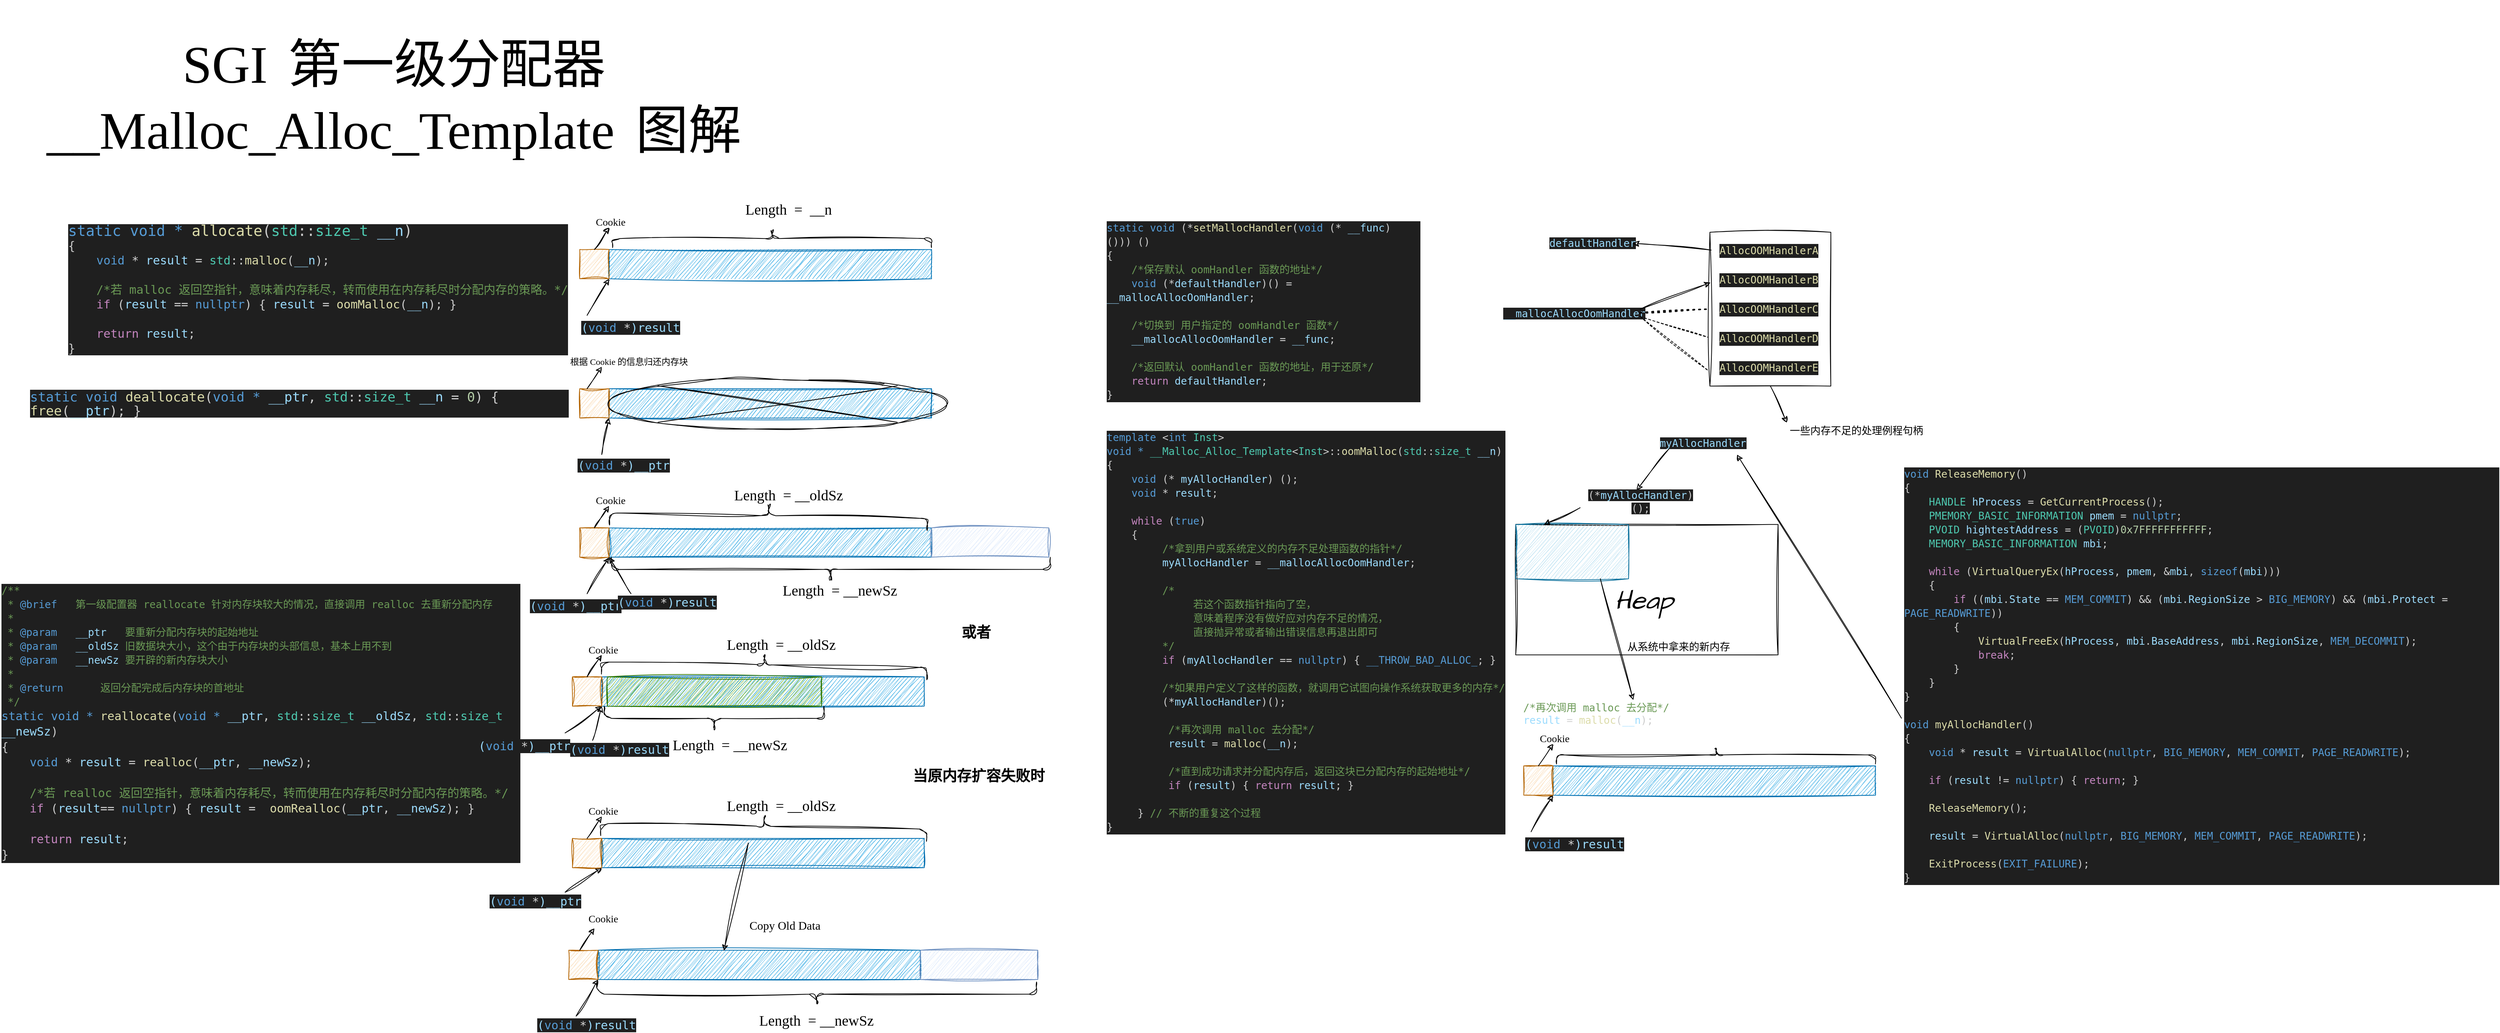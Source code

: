 <mxfile>
    <diagram id="Cme8xv9TRJiwR4wOdtJx" name="第 1 页">
        <mxGraphModel dx="4740" dy="2093" grid="1" gridSize="11" guides="1" tooltips="1" connect="1" arrows="1" fold="1" page="0" pageScale="1" pageWidth="900" pageHeight="1600" math="0" shadow="0">
            <root>
                <mxCell id="0"/>
                <mxCell id="1" parent="0"/>
                <mxCell id="16" value="&lt;font style=&quot;font-size: 72px;&quot;&gt;&lt;font style=&quot;&quot; face=&quot;Georgia&quot;&gt;SGI&lt;/font&gt; 第一级分配器 &lt;font style=&quot;&quot; face=&quot;Georgia&quot;&gt;__Malloc_Alloc_Template&lt;/font&gt; 图解&lt;/font&gt;" style="text;html=1;strokeColor=none;fillColor=none;align=center;verticalAlign=middle;whiteSpace=wrap;rounded=0;sketch=1;hachureGap=4;jiggle=2;curveFitting=1;fontFamily=Architects Daughter;fontSource=https%3A%2F%2Ffonts.googleapis.com%2Fcss%3Ffamily%3DArchitects%2BDaughter;fontSize=20;" parent="1" vertex="1">
                    <mxGeometry x="-1129.5" y="-218" width="1045" height="270.48" as="geometry"/>
                </mxCell>
                <mxCell id="19" value="&lt;div style=&quot;background-color: rgb(31, 31, 31); font-family: Consolas, 微软雅黑, monospace, Consolas, &amp;quot;Courier New&amp;quot;, monospace; line-height: 19px;&quot;&gt;&lt;div style=&quot;color: rgb(204, 204, 204);&quot;&gt;&lt;font style=&quot;font-size: 20px;&quot;&gt;&lt;span style=&quot;color: rgb(86, 156, 214);&quot;&gt;static&lt;/span&gt; &lt;span style=&quot;color: rgb(86, 156, 214);&quot;&gt;void&lt;/span&gt; &lt;span style=&quot;color: rgb(86, 156, 214);&quot;&gt;*&lt;/span&gt; &lt;span style=&quot;color: rgb(220, 220, 170);&quot;&gt;allocate&lt;/span&gt;(&lt;span style=&quot;color: rgb(78, 201, 176);&quot;&gt;std&lt;/span&gt;::&lt;span style=&quot;color: rgb(78, 201, 176);&quot;&gt;size_t&lt;/span&gt; &lt;span style=&quot;color: rgb(156, 220, 254);&quot;&gt;__n&lt;/span&gt;) &lt;/font&gt;&lt;/div&gt;&lt;div style=&quot;color: rgb(204, 204, 204);&quot;&gt;&lt;font size=&quot;3&quot;&gt;{&lt;/font&gt;&lt;/div&gt;&lt;div style=&quot;&quot;&gt;&lt;font size=&quot;3&quot;&gt;&lt;font color=&quot;#cccccc&quot;&gt;&amp;nbsp; &amp;nbsp;&amp;nbsp;&lt;/font&gt;&lt;span style=&quot;color: rgb(86, 156, 214);&quot;&gt;void&lt;/span&gt; &lt;span style=&quot;color: rgb(212, 212, 212);&quot;&gt;*&lt;/span&gt; &lt;span style=&quot;color: rgb(156, 220, 254);&quot;&gt;result&lt;/span&gt; &lt;span style=&quot;color: rgb(212, 212, 212);&quot;&gt;=&lt;/span&gt; &lt;span style=&quot;color: rgb(78, 201, 176);&quot;&gt;std&lt;/span&gt;&lt;font color=&quot;#cccccc&quot;&gt;::&lt;/font&gt;&lt;span style=&quot;color: rgb(220, 220, 170);&quot;&gt;malloc&lt;/span&gt;&lt;font color=&quot;#cccccc&quot;&gt;(&lt;/font&gt;&lt;span style=&quot;color: rgb(156, 220, 254);&quot;&gt;__n&lt;/span&gt;&lt;font color=&quot;#cccccc&quot;&gt;);&lt;/font&gt;&lt;/font&gt;&lt;/div&gt;&lt;font size=&quot;3&quot;&gt;&lt;br&gt;&lt;/font&gt;&lt;div style=&quot;color: rgb(204, 204, 204);&quot;&gt;&lt;span style=&quot;color: #6a9955;&quot;&gt;&lt;font size=&quot;3&quot;&gt;&amp;nbsp; &amp;nbsp; /*若 malloc 返回空指针，意味着内存耗尽，转而使用在内存耗尽时分配内存的策略。*/&lt;/font&gt;&lt;/span&gt;&lt;/div&gt;&lt;div style=&quot;color: rgb(204, 204, 204);&quot;&gt;&lt;font size=&quot;3&quot;&gt;&amp;nbsp; &amp;nbsp; &lt;span style=&quot;color: #c586c0;&quot;&gt;if&lt;/span&gt; (&lt;span style=&quot;color: #9cdcfe;&quot;&gt;result&lt;/span&gt; &lt;span style=&quot;color: #d4d4d4;&quot;&gt;==&lt;/span&gt; &lt;span style=&quot;color: #569cd6;&quot;&gt;nullptr&lt;/span&gt;) { &lt;span style=&quot;color: #9cdcfe;&quot;&gt;result&lt;/span&gt; &lt;span style=&quot;color: #d4d4d4;&quot;&gt;=&lt;/span&gt; &lt;span style=&quot;color: #dcdcaa;&quot;&gt;oomMalloc&lt;/span&gt;(&lt;span style=&quot;color: #9cdcfe;&quot;&gt;__n&lt;/span&gt;); }&lt;/font&gt;&lt;/div&gt;&lt;font size=&quot;3&quot;&gt;&lt;br&gt;&lt;/font&gt;&lt;div style=&quot;color: rgb(204, 204, 204);&quot;&gt;&lt;font size=&quot;3&quot;&gt;&amp;nbsp; &amp;nbsp; &lt;span style=&quot;color: #c586c0;&quot;&gt;return&lt;/span&gt; &lt;span style=&quot;color: #9cdcfe;&quot;&gt;result&lt;/span&gt;;&lt;/font&gt;&lt;/div&gt;&lt;div style=&quot;color: rgb(204, 204, 204);&quot;&gt;&lt;font size=&quot;3&quot;&gt;}&lt;/font&gt;&lt;/div&gt;&lt;/div&gt;" style="text;html=1;strokeColor=none;fillColor=none;align=left;verticalAlign=middle;whiteSpace=wrap;rounded=0;sketch=1;hachureGap=4;jiggle=2;curveFitting=1;fontFamily=Georgia;fontSize=20;" parent="1" vertex="1">
                    <mxGeometry x="-1053" y="72.48" width="690" height="210" as="geometry"/>
                </mxCell>
                <mxCell id="21" value="" style="rounded=0;whiteSpace=wrap;html=1;sketch=1;hachureGap=4;jiggle=2;curveFitting=1;fontFamily=Georgia;fontSize=20;fillColor=#1ba1e2;strokeColor=#006EAF;fontColor=#ffffff;" parent="1" vertex="1">
                    <mxGeometry x="-313" y="122.48" width="440" height="40" as="geometry"/>
                </mxCell>
                <mxCell id="22" value="" style="endArrow=classic;html=1;sketch=1;hachureGap=4;jiggle=2;curveFitting=1;fontFamily=Georgia;fontSize=20;entryX=0;entryY=1;entryDx=0;entryDy=0;" parent="1" target="21" edge="1">
                    <mxGeometry width="50" height="50" relative="1" as="geometry">
                        <mxPoint x="-343" y="212.48" as="sourcePoint"/>
                        <mxPoint x="-273" y="162.48" as="targetPoint"/>
                    </mxGeometry>
                </mxCell>
                <mxCell id="23" value="&lt;span style=&quot;color: rgb(156, 220, 254); font-family: Consolas, 微软雅黑, monospace, Consolas, &amp;quot;Courier New&amp;quot;, monospace; font-size: medium; background-color: rgb(31, 31, 31);&quot;&gt;(&lt;/span&gt;&lt;span style=&quot;font-family: Consolas, 微软雅黑, monospace, Consolas, &amp;quot;Courier New&amp;quot;, monospace; font-size: medium; background-color: rgb(31, 31, 31); color: rgb(86, 156, 214);&quot;&gt;void&lt;/span&gt;&lt;span style=&quot;font-family: Consolas, 微软雅黑, monospace, Consolas, &amp;quot;Courier New&amp;quot;, monospace; font-size: medium; background-color: rgb(31, 31, 31);&quot;&gt;&amp;nbsp;&lt;/span&gt;&lt;span style=&quot;font-family: Consolas, 微软雅黑, monospace, Consolas, &amp;quot;Courier New&amp;quot;, monospace; font-size: medium; background-color: rgb(31, 31, 31); color: rgb(212, 212, 212);&quot;&gt;*&lt;/span&gt;&lt;span style=&quot;color: rgb(156, 220, 254); font-family: Consolas, 微软雅黑, monospace, Consolas, &amp;quot;Courier New&amp;quot;, monospace; font-size: medium; background-color: rgb(31, 31, 31);&quot;&gt;)result&lt;/span&gt;" style="text;html=1;strokeColor=none;fillColor=none;align=left;verticalAlign=middle;whiteSpace=wrap;rounded=0;sketch=1;hachureGap=4;jiggle=2;curveFitting=1;fontFamily=Georgia;fontSize=20;" parent="1" vertex="1">
                    <mxGeometry x="-353" y="212.48" width="130" height="30" as="geometry"/>
                </mxCell>
                <mxCell id="24" value="&lt;div style=&quot;color: rgb(204, 204, 204); background-color: rgb(31, 31, 31); font-family: Consolas, 微软雅黑, monospace, Consolas, &amp;quot;Courier New&amp;quot;, monospace; line-height: 19px;&quot;&gt;&lt;font style=&quot;font-size: 18px;&quot;&gt;&lt;span style=&quot;color: rgb(86, 156, 214);&quot;&gt;static&lt;/span&gt; &lt;span style=&quot;color: rgb(86, 156, 214);&quot;&gt;void&lt;/span&gt; &lt;span style=&quot;color: rgb(220, 220, 170);&quot;&gt;deallocate&lt;/span&gt;(&lt;span style=&quot;color: rgb(86, 156, 214);&quot;&gt;void&lt;/span&gt; &lt;span style=&quot;color: rgb(86, 156, 214);&quot;&gt;*&lt;/span&gt; &lt;span style=&quot;color: rgb(156, 220, 254);&quot;&gt;__ptr&lt;/span&gt;, &lt;span style=&quot;color: rgb(78, 201, 176);&quot;&gt;std&lt;/span&gt;::&lt;span style=&quot;color: rgb(78, 201, 176);&quot;&gt;size_t&lt;/span&gt; &lt;span style=&quot;color: rgb(156, 220, 254);&quot;&gt;__n&lt;/span&gt; &lt;span style=&quot;color: rgb(212, 212, 212);&quot;&gt;=&lt;/span&gt; &lt;span style=&quot;color: rgb(181, 206, 168);&quot;&gt;0&lt;/span&gt;) { &lt;span style=&quot;color: rgb(220, 220, 170);&quot;&gt;free&lt;/span&gt;(&lt;span style=&quot;color: rgb(156, 220, 254);&quot;&gt;__ptr&lt;/span&gt;); }&lt;/font&gt;&lt;br&gt;&lt;/div&gt;" style="text;html=1;align=left;verticalAlign=middle;whiteSpace=wrap;rounded=0;sketch=1;hachureGap=4;jiggle=2;curveFitting=1;fontFamily=Georgia;fontSize=20;" parent="1" vertex="1">
                    <mxGeometry x="-1105" y="301.72" width="737" height="61.52" as="geometry"/>
                </mxCell>
                <mxCell id="25" value="Length&amp;nbsp; =&amp;nbsp; __n" style="text;html=1;strokeColor=none;fillColor=none;align=center;verticalAlign=middle;whiteSpace=wrap;rounded=0;sketch=1;hachureGap=4;jiggle=2;curveFitting=1;fontFamily=Georgia;fontSize=20;" parent="1" vertex="1">
                    <mxGeometry x="-153" y="52.48" width="170" height="30" as="geometry"/>
                </mxCell>
                <mxCell id="26" value="" style="rounded=0;whiteSpace=wrap;html=1;sketch=1;hachureGap=4;jiggle=2;curveFitting=1;fontFamily=Georgia;fontSize=20;fillColor=#fad7ac;strokeColor=#b46504;" parent="1" vertex="1">
                    <mxGeometry x="-353" y="122.48" width="40" height="40" as="geometry"/>
                </mxCell>
                <mxCell id="27" value="" style="endArrow=classic;html=1;sketch=1;hachureGap=4;jiggle=2;curveFitting=1;fontFamily=Georgia;fontSize=20;" parent="1" edge="1">
                    <mxGeometry width="50" height="50" relative="1" as="geometry">
                        <mxPoint x="-333" y="122.48" as="sourcePoint"/>
                        <mxPoint x="-313" y="92.48" as="targetPoint"/>
                    </mxGeometry>
                </mxCell>
                <mxCell id="28" value="&lt;font style=&quot;font-size: 14px;&quot;&gt;Cookie&lt;/font&gt;" style="text;html=1;strokeColor=none;fillColor=none;align=left;verticalAlign=middle;whiteSpace=wrap;rounded=0;sketch=1;hachureGap=4;jiggle=2;curveFitting=1;fontFamily=Georgia;fontSize=20;" parent="1" vertex="1">
                    <mxGeometry x="-333" y="72.48" width="50" height="20" as="geometry"/>
                </mxCell>
                <mxCell id="30" value="" style="rounded=0;whiteSpace=wrap;html=1;sketch=1;hachureGap=4;jiggle=2;curveFitting=1;fontFamily=Georgia;fontSize=20;fillColor=#1ba1e2;strokeColor=#006EAF;fontColor=#ffffff;" parent="1" vertex="1">
                    <mxGeometry x="-313" y="312.48" width="440" height="40" as="geometry"/>
                </mxCell>
                <mxCell id="31" value="" style="rounded=0;whiteSpace=wrap;html=1;sketch=1;hachureGap=4;jiggle=2;curveFitting=1;fontFamily=Georgia;fontSize=20;fillColor=#fad7ac;strokeColor=#b46504;" parent="1" vertex="1">
                    <mxGeometry x="-353" y="312.48" width="40" height="40" as="geometry"/>
                </mxCell>
                <mxCell id="32" value="" style="shape=sumEllipse;perimeter=ellipsePerimeter;whiteSpace=wrap;html=1;backgroundOutline=1;sketch=1;hachureGap=4;jiggle=2;curveFitting=1;fontFamily=Georgia;fontSize=14;fillColor=none;" parent="1" vertex="1">
                    <mxGeometry x="-313" y="298.48" width="460" height="70" as="geometry"/>
                </mxCell>
                <mxCell id="33" value="&lt;span style=&quot;text-align: left; color: rgb(156, 220, 254); font-family: Consolas, 微软雅黑, monospace, Consolas, &amp;quot;Courier New&amp;quot;, monospace; font-size: medium; background-color: rgb(31, 31, 31);&quot;&gt;(&lt;/span&gt;&lt;span style=&quot;text-align: left; font-family: Consolas, 微软雅黑, monospace, Consolas, &amp;quot;Courier New&amp;quot;, monospace; font-size: medium; background-color: rgb(31, 31, 31); color: rgb(86, 156, 214);&quot;&gt;void&lt;/span&gt;&lt;span style=&quot;text-align: left; font-family: Consolas, 微软雅黑, monospace, Consolas, &amp;quot;Courier New&amp;quot;, monospace; font-size: medium; background-color: rgb(31, 31, 31);&quot;&gt;&amp;nbsp;&lt;/span&gt;&lt;span style=&quot;text-align: left; font-family: Consolas, 微软雅黑, monospace, Consolas, &amp;quot;Courier New&amp;quot;, monospace; font-size: medium; background-color: rgb(31, 31, 31); color: rgb(212, 212, 212);&quot;&gt;*&lt;/span&gt;&lt;span style=&quot;text-align: left; color: rgb(156, 220, 254); font-family: Consolas, 微软雅黑, monospace, Consolas, &amp;quot;Courier New&amp;quot;, monospace; font-size: medium; background-color: rgb(31, 31, 31);&quot;&gt;)__ptr&lt;/span&gt;" style="text;html=1;strokeColor=none;fillColor=none;align=center;verticalAlign=middle;whiteSpace=wrap;rounded=0;sketch=1;hachureGap=4;jiggle=2;curveFitting=1;fontFamily=Georgia;fontSize=14;" parent="1" vertex="1">
                    <mxGeometry x="-353" y="402.48" width="120" height="30" as="geometry"/>
                </mxCell>
                <mxCell id="35" value="" style="endArrow=classic;html=1;sketch=1;hachureGap=4;jiggle=2;curveFitting=1;fontFamily=Georgia;fontSize=14;entryX=1;entryY=1;entryDx=0;entryDy=0;exitX=0.25;exitY=0;exitDx=0;exitDy=0;" parent="1" source="33" target="31" edge="1">
                    <mxGeometry width="50" height="50" relative="1" as="geometry">
                        <mxPoint x="-323" y="382.48" as="sourcePoint"/>
                        <mxPoint x="-243" y="362.48" as="targetPoint"/>
                    </mxGeometry>
                </mxCell>
                <mxCell id="39" value="" style="endArrow=classic;html=1;sketch=1;hachureGap=4;jiggle=2;curveFitting=1;fontFamily=Georgia;fontSize=20;" parent="1" edge="1">
                    <mxGeometry width="50" height="50" relative="1" as="geometry">
                        <mxPoint x="-343" y="312.48" as="sourcePoint"/>
                        <mxPoint x="-323" y="282.48" as="targetPoint"/>
                    </mxGeometry>
                </mxCell>
                <mxCell id="40" value="&lt;div style=&quot;&quot;&gt;&lt;span style=&quot;font-size: 12px; background-color: initial;&quot;&gt;根据 Cookie 的信息归还内存块&lt;/span&gt;&lt;/div&gt;" style="text;html=1;strokeColor=none;fillColor=none;align=left;verticalAlign=middle;whiteSpace=wrap;rounded=0;sketch=1;hachureGap=4;jiggle=2;curveFitting=1;fontFamily=Georgia;fontSize=20;" parent="1" vertex="1">
                    <mxGeometry x="-368" y="262.48" width="170" height="20" as="geometry"/>
                </mxCell>
                <mxCell id="41" value="&lt;div style=&quot;background-color: rgb(31, 31, 31); line-height: 19px; font-family: Consolas, 微软雅黑, monospace, Consolas, &amp;quot;Courier New&amp;quot;, monospace;&quot;&gt;&lt;div style=&quot;color: rgb(204, 204, 204);&quot;&gt;&lt;div style=&quot;line-height: 19px;&quot;&gt;&lt;font style=&quot;font-size: 14px;&quot;&gt;&lt;div style=&quot;line-height: 19px;&quot;&gt;&lt;div style=&quot;&quot;&gt;&lt;span style=&quot;color: rgb(106, 153, 85);&quot;&gt;/**&lt;/span&gt;&lt;/div&gt;&lt;div style=&quot;&quot;&gt;&lt;span style=&quot;color: #6a9955;&quot;&gt;&amp;nbsp;* &lt;/span&gt;&lt;span style=&quot;color: #569cd6;&quot;&gt;@brief&lt;/span&gt;&lt;span style=&quot;color: #6a9955;&quot;&gt;&amp;nbsp; &amp;nbsp;第一级配置器 reallocate 针对内存块较大的情况，直接调用 realloc 去重新分配内存&lt;/span&gt;&lt;/div&gt;&lt;div style=&quot;&quot;&gt;&lt;span style=&quot;color: #6a9955;&quot;&gt;&amp;nbsp;* &lt;/span&gt;&lt;/div&gt;&lt;div style=&quot;&quot;&gt;&lt;span style=&quot;color: #6a9955;&quot;&gt;&amp;nbsp;* &lt;/span&gt;&lt;span style=&quot;color: #569cd6;&quot;&gt;@param&lt;/span&gt;&lt;span style=&quot;color: #6a9955;&quot;&gt; &amp;nbsp; &lt;/span&gt;&lt;span style=&quot;color: #9cdcfe;&quot;&gt;__ptr&lt;/span&gt;&lt;span style=&quot;color: #6a9955;&quot;&gt; &amp;nbsp; 要重新分配内存块的起始地址&lt;/span&gt;&lt;/div&gt;&lt;div style=&quot;&quot;&gt;&lt;span style=&quot;color: #6a9955;&quot;&gt;&amp;nbsp;* &lt;/span&gt;&lt;span style=&quot;color: #569cd6;&quot;&gt;@param&lt;/span&gt;&lt;span style=&quot;color: #6a9955;&quot;&gt; &amp;nbsp; &lt;/span&gt;&lt;span style=&quot;color: #9cdcfe;&quot;&gt;__oldSz&lt;/span&gt;&lt;span style=&quot;color: #6a9955;&quot;&gt; 旧数据块大小，这个由于内存块的头部信息，基本上用不到&lt;/span&gt;&lt;/div&gt;&lt;div style=&quot;&quot;&gt;&lt;span style=&quot;color: #6a9955;&quot;&gt;&amp;nbsp;* &lt;/span&gt;&lt;span style=&quot;color: #569cd6;&quot;&gt;@param&lt;/span&gt;&lt;span style=&quot;color: #6a9955;&quot;&gt; &amp;nbsp; &lt;/span&gt;&lt;span style=&quot;color: #9cdcfe;&quot;&gt;__newSz&lt;/span&gt;&lt;span style=&quot;color: #6a9955;&quot;&gt; 要开辟的新内存块大小&lt;/span&gt;&lt;/div&gt;&lt;div style=&quot;&quot;&gt;&lt;span style=&quot;color: #6a9955;&quot;&gt;&amp;nbsp;* &lt;/span&gt;&lt;/div&gt;&lt;div style=&quot;&quot;&gt;&lt;span style=&quot;color: #6a9955;&quot;&gt;&amp;nbsp;* &lt;/span&gt;&lt;span style=&quot;color: #569cd6;&quot;&gt;@return&lt;/span&gt;&lt;span style=&quot;color: #6a9955;&quot;&gt; &amp;nbsp; &amp;nbsp; &amp;nbsp;返回分配完成后内存块的首地址&lt;/span&gt;&lt;/div&gt;&lt;div style=&quot;&quot;&gt;&lt;span style=&quot;color: rgb(106, 153, 85);&quot;&gt;&amp;nbsp;*/&lt;/span&gt;&lt;/div&gt;&lt;/div&gt;&lt;/font&gt;&lt;/div&gt;&lt;div style=&quot;line-height: 19px;&quot;&gt;&lt;font style=&quot;font-size: 16px;&quot;&gt;&lt;span style=&quot;color: rgb(86, 156, 214);&quot;&gt;static&lt;/span&gt; &lt;span style=&quot;color: rgb(86, 156, 214);&quot;&gt;void&lt;/span&gt; &lt;span style=&quot;color: rgb(86, 156, 214);&quot;&gt;*&lt;/span&gt; &lt;span style=&quot;color: rgb(220, 220, 170);&quot;&gt;reallocate&lt;/span&gt;(&lt;span style=&quot;color: rgb(86, 156, 214);&quot;&gt;void&lt;/span&gt; &lt;span style=&quot;color: rgb(86, 156, 214);&quot;&gt;*&lt;/span&gt; &lt;span style=&quot;color: rgb(156, 220, 254);&quot;&gt;__ptr&lt;/span&gt;, &lt;span style=&quot;color: rgb(78, 201, 176);&quot;&gt;std&lt;/span&gt;::&lt;span style=&quot;color: rgb(78, 201, 176);&quot;&gt;size_t&lt;/span&gt; &lt;span style=&quot;color: rgb(156, 220, 254);&quot;&gt;__oldSz&lt;/span&gt;, &lt;span style=&quot;color: rgb(78, 201, 176);&quot;&gt;std&lt;/span&gt;::&lt;span style=&quot;color: rgb(78, 201, 176);&quot;&gt;size_t&lt;/span&gt; &lt;span style=&quot;color: rgb(156, 220, 254);&quot;&gt;__newSz&lt;/span&gt;)&lt;/font&gt;&lt;/div&gt;&lt;/div&gt;&lt;div style=&quot;color: rgb(204, 204, 204);&quot;&gt;&lt;font size=&quot;3&quot; style=&quot;&quot;&gt;{&lt;/font&gt;&lt;/div&gt;&lt;div style=&quot;&quot;&gt;&lt;font size=&quot;3&quot; style=&quot;&quot;&gt;&lt;font color=&quot;#cccccc&quot;&gt;&amp;nbsp; &amp;nbsp;&amp;nbsp;&lt;/font&gt;&lt;span style=&quot;color: rgb(86, 156, 214);&quot;&gt;void&lt;/span&gt; &lt;span style=&quot;color: rgb(212, 212, 212);&quot;&gt;*&lt;/span&gt; &lt;span style=&quot;color: rgb(156, 220, 254);&quot;&gt;result&lt;/span&gt; &lt;span style=&quot;color: rgb(212, 212, 212);&quot;&gt;=&lt;/span&gt; &lt;span style=&quot;color: rgb(220, 220, 170);&quot;&gt;realloc&lt;/span&gt;&lt;font color=&quot;#cccccc&quot;&gt;(&lt;/font&gt;&lt;span style=&quot;color: rgb(156, 220, 254);&quot;&gt;__ptr&lt;/span&gt;&lt;font color=&quot;#cccccc&quot;&gt;, &lt;/font&gt;&lt;span style=&quot;color: rgb(156, 220, 254);&quot;&gt;__newSz&lt;/span&gt;&lt;font color=&quot;#cccccc&quot;&gt;);&lt;/font&gt;&lt;/font&gt;&lt;/div&gt;&lt;font style=&quot;color: rgb(204, 204, 204);&quot; size=&quot;3&quot;&gt;&lt;br&gt;&lt;/font&gt;&lt;div style=&quot;color: rgb(204, 204, 204);&quot;&gt;&lt;span style=&quot;color: #6a9955;&quot;&gt;&lt;font size=&quot;3&quot;&gt;&amp;nbsp; &amp;nbsp; /*若 realloc 返回空指针，意味着内存耗尽，转而使用在内存耗尽时分配内存的策略。*/&lt;/font&gt;&lt;/span&gt;&lt;/div&gt;&lt;div style=&quot;color: rgb(204, 204, 204);&quot;&gt;&lt;font size=&quot;3&quot;&gt;&amp;nbsp; &amp;nbsp; &lt;span style=&quot;color: #c586c0;&quot;&gt;if&lt;/span&gt; (&lt;span style=&quot;color: #9cdcfe;&quot;&gt;result&lt;/span&gt;&lt;span style=&quot;color: #d4d4d4;&quot;&gt;==&lt;/span&gt; &lt;span style=&quot;color: #569cd6;&quot;&gt;nullptr&lt;/span&gt;) { &lt;span style=&quot;color: #9cdcfe;&quot;&gt;result&lt;/span&gt; &lt;span style=&quot;color: #d4d4d4;&quot;&gt;=&lt;/span&gt; &amp;nbsp;&lt;span style=&quot;color: #dcdcaa;&quot;&gt;oomRealloc&lt;/span&gt;(&lt;span style=&quot;color: #9cdcfe;&quot;&gt;__ptr&lt;/span&gt;, &lt;span style=&quot;color: #9cdcfe;&quot;&gt;__newSz&lt;/span&gt;); }&lt;/font&gt;&lt;/div&gt;&lt;font style=&quot;color: rgb(204, 204, 204);&quot; size=&quot;3&quot;&gt;&lt;br&gt;&lt;/font&gt;&lt;div style=&quot;color: rgb(204, 204, 204);&quot;&gt;&lt;font size=&quot;3&quot;&gt;&amp;nbsp; &amp;nbsp; &lt;span style=&quot;color: #c586c0;&quot;&gt;return&lt;/span&gt; &lt;span style=&quot;color: #9cdcfe;&quot;&gt;result&lt;/span&gt;;&lt;/font&gt;&lt;/div&gt;&lt;div style=&quot;color: rgb(204, 204, 204);&quot;&gt;&lt;font size=&quot;3&quot;&gt;}&lt;/font&gt;&lt;/div&gt;&lt;/div&gt;" style="text;html=1;strokeColor=none;fillColor=none;align=left;verticalAlign=middle;whiteSpace=wrap;rounded=0;sketch=1;hachureGap=4;jiggle=2;curveFitting=1;fontFamily=Georgia;fontSize=12;" parent="1" vertex="1">
                    <mxGeometry x="-1144" y="583" width="710" height="371.09" as="geometry"/>
                </mxCell>
                <mxCell id="42" value="" style="rounded=0;whiteSpace=wrap;html=1;sketch=1;hachureGap=4;jiggle=2;curveFitting=1;fontFamily=Georgia;fontSize=20;fillColor=#1ba1e2;strokeColor=#006EAF;fontColor=#ffffff;" parent="1" vertex="1">
                    <mxGeometry x="-313" y="502.48" width="440" height="40" as="geometry"/>
                </mxCell>
                <mxCell id="43" value="" style="endArrow=classic;html=1;sketch=1;hachureGap=4;jiggle=2;curveFitting=1;fontFamily=Georgia;fontSize=20;entryX=0;entryY=1;entryDx=0;entryDy=0;" parent="1" target="42" edge="1">
                    <mxGeometry width="50" height="50" relative="1" as="geometry">
                        <mxPoint x="-343" y="592.48" as="sourcePoint"/>
                        <mxPoint x="-273" y="542.48" as="targetPoint"/>
                    </mxGeometry>
                </mxCell>
                <mxCell id="44" value="&lt;span style=&quot;color: rgb(156, 220, 254); font-family: Consolas, 微软雅黑, monospace, Consolas, &amp;quot;Courier New&amp;quot;, monospace; font-size: medium; background-color: rgb(31, 31, 31);&quot;&gt;(&lt;/span&gt;&lt;span style=&quot;font-family: Consolas, 微软雅黑, monospace, Consolas, &amp;quot;Courier New&amp;quot;, monospace; font-size: medium; background-color: rgb(31, 31, 31); color: rgb(86, 156, 214);&quot;&gt;void&lt;/span&gt;&lt;span style=&quot;font-family: Consolas, 微软雅黑, monospace, Consolas, &amp;quot;Courier New&amp;quot;, monospace; font-size: medium; background-color: rgb(31, 31, 31);&quot;&gt;&amp;nbsp;&lt;/span&gt;&lt;span style=&quot;font-family: Consolas, 微软雅黑, monospace, Consolas, &amp;quot;Courier New&amp;quot;, monospace; font-size: medium; background-color: rgb(31, 31, 31); color: rgb(212, 212, 212);&quot;&gt;*&lt;/span&gt;&lt;span style=&quot;color: rgb(156, 220, 254); font-family: Consolas, 微软雅黑, monospace, Consolas, &amp;quot;Courier New&amp;quot;, monospace; font-size: medium; background-color: rgb(31, 31, 31);&quot;&gt;)__ptr&lt;/span&gt;" style="text;html=1;strokeColor=none;fillColor=none;align=left;verticalAlign=middle;whiteSpace=wrap;rounded=0;sketch=1;hachureGap=4;jiggle=2;curveFitting=1;fontFamily=Georgia;fontSize=20;" parent="1" vertex="1">
                    <mxGeometry x="-423" y="592.48" width="130" height="30" as="geometry"/>
                </mxCell>
                <mxCell id="45" value="&lt;div style=&quot;text-align: left;&quot;&gt;&lt;span style=&quot;background-color: initial;&quot;&gt;Length&amp;nbsp; = __oldSz&lt;/span&gt;&lt;/div&gt;" style="text;html=1;strokeColor=none;fillColor=none;align=center;verticalAlign=middle;whiteSpace=wrap;rounded=0;sketch=1;hachureGap=4;jiggle=2;curveFitting=1;fontFamily=Georgia;fontSize=20;" parent="1" vertex="1">
                    <mxGeometry x="-153" y="442.48" width="170" height="30" as="geometry"/>
                </mxCell>
                <mxCell id="46" value="" style="rounded=0;whiteSpace=wrap;html=1;sketch=1;hachureGap=4;jiggle=2;curveFitting=1;fontFamily=Georgia;fontSize=20;fillColor=#fad7ac;strokeColor=#b46504;" parent="1" vertex="1">
                    <mxGeometry x="-353" y="502.48" width="40" height="40" as="geometry"/>
                </mxCell>
                <mxCell id="47" value="" style="endArrow=classic;html=1;sketch=1;hachureGap=4;jiggle=2;curveFitting=1;fontFamily=Georgia;fontSize=20;" parent="1" edge="1">
                    <mxGeometry width="50" height="50" relative="1" as="geometry">
                        <mxPoint x="-333" y="502.48" as="sourcePoint"/>
                        <mxPoint x="-313" y="472.48" as="targetPoint"/>
                    </mxGeometry>
                </mxCell>
                <mxCell id="48" value="&lt;font style=&quot;font-size: 14px;&quot;&gt;Cookie&lt;/font&gt;" style="text;html=1;strokeColor=none;fillColor=none;align=left;verticalAlign=middle;whiteSpace=wrap;rounded=0;sketch=1;hachureGap=4;jiggle=2;curveFitting=1;fontFamily=Georgia;fontSize=20;" parent="1" vertex="1">
                    <mxGeometry x="-333" y="452.48" width="50" height="20" as="geometry"/>
                </mxCell>
                <mxCell id="50" value="" style="rounded=0;whiteSpace=wrap;html=1;sketch=1;hachureGap=4;jiggle=2;curveFitting=1;fontFamily=Georgia;fontSize=20;fillColor=#dae8fc;strokeColor=#6c8ebf;" parent="1" vertex="1">
                    <mxGeometry x="127" y="502.48" width="160" height="40" as="geometry"/>
                </mxCell>
                <mxCell id="51" value="" style="shape=curlyBracket;whiteSpace=wrap;html=1;rounded=1;labelPosition=left;verticalLabelPosition=middle;align=right;verticalAlign=middle;sketch=1;hachureGap=4;jiggle=2;curveFitting=1;fontFamily=Georgia;fontSize=16;rotation=91;" parent="1" vertex="1">
                    <mxGeometry x="-111.98" y="269.11" width="33.24" height="433.52" as="geometry"/>
                </mxCell>
                <mxCell id="52" value="" style="shape=curlyBracket;whiteSpace=wrap;html=1;rounded=1;labelPosition=left;verticalLabelPosition=middle;align=right;verticalAlign=middle;sketch=1;hachureGap=4;jiggle=2;curveFitting=1;fontFamily=Georgia;fontSize=16;rotation=90;" parent="1" vertex="1">
                    <mxGeometry x="-103.05" y="-110" width="24.78" height="435.14" as="geometry"/>
                </mxCell>
                <mxCell id="53" value="" style="shape=curlyBracket;whiteSpace=wrap;html=1;rounded=1;labelPosition=left;verticalLabelPosition=middle;align=right;verticalAlign=middle;sketch=1;hachureGap=4;jiggle=2;curveFitting=1;fontFamily=Georgia;fontSize=16;rotation=-90;" parent="1" vertex="1">
                    <mxGeometry x="-27" y="259.86" width="33.24" height="598.76" as="geometry"/>
                </mxCell>
                <mxCell id="54" value="&lt;div style=&quot;text-align: left;&quot;&gt;&lt;span style=&quot;background-color: initial;&quot;&gt;Length&amp;nbsp; = __newSz&lt;/span&gt;&lt;/div&gt;" style="text;html=1;strokeColor=none;fillColor=none;align=center;verticalAlign=middle;whiteSpace=wrap;rounded=0;sketch=1;hachureGap=4;jiggle=2;curveFitting=1;fontFamily=Georgia;fontSize=20;" parent="1" vertex="1">
                    <mxGeometry x="-93" y="572.48" width="190" height="30" as="geometry"/>
                </mxCell>
                <mxCell id="55" value="" style="rounded=0;whiteSpace=wrap;html=1;sketch=1;hachureGap=4;jiggle=2;curveFitting=1;fontFamily=Georgia;fontSize=20;fillColor=#1ba1e2;strokeColor=#006EAF;fontColor=#ffffff;" parent="1" vertex="1">
                    <mxGeometry x="-323" y="705.85" width="440" height="40" as="geometry"/>
                </mxCell>
                <mxCell id="56" value="" style="endArrow=classic;html=1;sketch=1;hachureGap=4;jiggle=2;curveFitting=1;fontFamily=Georgia;fontSize=20;entryX=0;entryY=1;entryDx=0;entryDy=0;" parent="1" target="55" edge="1">
                    <mxGeometry width="50" height="50" relative="1" as="geometry">
                        <mxPoint x="-373" y="782.48" as="sourcePoint"/>
                        <mxPoint x="-283" y="745.85" as="targetPoint"/>
                    </mxGeometry>
                </mxCell>
                <mxCell id="57" value="&lt;span style=&quot;color: rgb(156, 220, 254); font-family: Consolas, 微软雅黑, monospace, Consolas, &amp;quot;Courier New&amp;quot;, monospace; font-size: medium; background-color: rgb(31, 31, 31);&quot;&gt;(&lt;/span&gt;&lt;span style=&quot;font-family: Consolas, 微软雅黑, monospace, Consolas, &amp;quot;Courier New&amp;quot;, monospace; font-size: medium; background-color: rgb(31, 31, 31); color: rgb(86, 156, 214);&quot;&gt;void&lt;/span&gt;&lt;span style=&quot;font-family: Consolas, 微软雅黑, monospace, Consolas, &amp;quot;Courier New&amp;quot;, monospace; font-size: medium; background-color: rgb(31, 31, 31);&quot;&gt;&amp;nbsp;&lt;/span&gt;&lt;span style=&quot;font-family: Consolas, 微软雅黑, monospace, Consolas, &amp;quot;Courier New&amp;quot;, monospace; font-size: medium; background-color: rgb(31, 31, 31); color: rgb(212, 212, 212);&quot;&gt;*&lt;/span&gt;&lt;span style=&quot;color: rgb(156, 220, 254); font-family: Consolas, 微软雅黑, monospace, Consolas, &amp;quot;Courier New&amp;quot;, monospace; font-size: medium; background-color: rgb(31, 31, 31);&quot;&gt;)__ptr&lt;/span&gt;" style="text;html=1;strokeColor=none;fillColor=none;align=left;verticalAlign=middle;whiteSpace=wrap;rounded=0;sketch=1;hachureGap=4;jiggle=2;curveFitting=1;fontFamily=Georgia;fontSize=20;" parent="1" vertex="1">
                    <mxGeometry x="-493" y="782.61" width="130" height="30" as="geometry"/>
                </mxCell>
                <mxCell id="58" value="&lt;div style=&quot;text-align: left;&quot;&gt;&lt;span style=&quot;background-color: initial;&quot;&gt;Length&amp;nbsp; = __oldSz&lt;/span&gt;&lt;/div&gt;" style="text;html=1;strokeColor=none;fillColor=none;align=center;verticalAlign=middle;whiteSpace=wrap;rounded=0;sketch=1;hachureGap=4;jiggle=2;curveFitting=1;fontFamily=Georgia;fontSize=20;" parent="1" vertex="1">
                    <mxGeometry x="-163" y="645.85" width="170" height="30" as="geometry"/>
                </mxCell>
                <mxCell id="59" value="" style="rounded=0;whiteSpace=wrap;html=1;sketch=1;hachureGap=4;jiggle=2;curveFitting=1;fontFamily=Georgia;fontSize=20;fillColor=#fad7ac;strokeColor=#b46504;" parent="1" vertex="1">
                    <mxGeometry x="-363" y="705.85" width="40" height="40" as="geometry"/>
                </mxCell>
                <mxCell id="60" value="" style="endArrow=classic;html=1;sketch=1;hachureGap=4;jiggle=2;curveFitting=1;fontFamily=Georgia;fontSize=20;" parent="1" edge="1">
                    <mxGeometry width="50" height="50" relative="1" as="geometry">
                        <mxPoint x="-343" y="705.85" as="sourcePoint"/>
                        <mxPoint x="-323" y="675.85" as="targetPoint"/>
                    </mxGeometry>
                </mxCell>
                <mxCell id="61" value="&lt;font style=&quot;font-size: 14px;&quot;&gt;Cookie&lt;/font&gt;" style="text;html=1;strokeColor=none;fillColor=none;align=left;verticalAlign=middle;whiteSpace=wrap;rounded=0;sketch=1;hachureGap=4;jiggle=2;curveFitting=1;fontFamily=Georgia;fontSize=20;" parent="1" vertex="1">
                    <mxGeometry x="-343" y="655.85" width="50" height="20" as="geometry"/>
                </mxCell>
                <mxCell id="63" value="" style="shape=curlyBracket;whiteSpace=wrap;html=1;rounded=1;labelPosition=left;verticalLabelPosition=middle;align=right;verticalAlign=middle;sketch=1;hachureGap=4;jiggle=2;curveFitting=1;fontFamily=Georgia;fontSize=16;rotation=91;" parent="1" vertex="1">
                    <mxGeometry x="-117.74" y="467.33" width="33.24" height="444" as="geometry"/>
                </mxCell>
                <mxCell id="64" value="" style="shape=curlyBracket;whiteSpace=wrap;html=1;rounded=1;labelPosition=left;verticalLabelPosition=middle;align=right;verticalAlign=middle;sketch=1;hachureGap=4;jiggle=2;curveFitting=1;fontFamily=Georgia;fontSize=16;rotation=-90;" parent="1" vertex="1">
                    <mxGeometry x="-186.38" y="612.61" width="33.24" height="300" as="geometry"/>
                </mxCell>
                <mxCell id="65" value="&lt;div style=&quot;text-align: left;&quot;&gt;&lt;span style=&quot;background-color: initial;&quot;&gt;Length&amp;nbsp; = __newSz&lt;/span&gt;&lt;/div&gt;" style="text;html=1;strokeColor=none;fillColor=none;align=center;verticalAlign=middle;whiteSpace=wrap;rounded=0;sketch=1;hachureGap=4;jiggle=2;curveFitting=1;fontFamily=Georgia;fontSize=20;" parent="1" vertex="1">
                    <mxGeometry x="-243" y="782.61" width="190" height="30" as="geometry"/>
                </mxCell>
                <mxCell id="66" value="" style="rounded=0;whiteSpace=wrap;html=1;sketch=1;hachureGap=4;jiggle=2;curveFitting=1;fontFamily=Georgia;fontSize=20;fillColor=#60a917;strokeColor=#2D7600;fontColor=#ffffff;" parent="1" vertex="1">
                    <mxGeometry x="-315.36" y="705.85" width="292.36" height="40" as="geometry"/>
                </mxCell>
                <mxCell id="67" value="&lt;b&gt;&lt;font style=&quot;font-size: 20px;&quot;&gt;或者&lt;/font&gt;&lt;/b&gt;" style="text;html=1;strokeColor=none;fillColor=none;align=center;verticalAlign=middle;whiteSpace=wrap;rounded=0;sketch=1;hachureGap=4;jiggle=2;curveFitting=1;fontFamily=Georgia;fontSize=16;" parent="1" vertex="1">
                    <mxGeometry x="127" y="627" width="122" height="33" as="geometry"/>
                </mxCell>
                <mxCell id="68" value="" style="rounded=0;whiteSpace=wrap;html=1;sketch=1;hachureGap=4;jiggle=2;curveFitting=1;fontFamily=Georgia;fontSize=20;fillColor=#1ba1e2;strokeColor=#006EAF;fontColor=#ffffff;" parent="1" vertex="1">
                    <mxGeometry x="-323" y="926.37" width="440" height="40" as="geometry"/>
                </mxCell>
                <mxCell id="69" value="" style="endArrow=classic;html=1;sketch=1;hachureGap=4;jiggle=2;curveFitting=1;fontFamily=Georgia;fontSize=20;entryX=0;entryY=1;entryDx=0;entryDy=0;" parent="1" target="68" edge="1">
                    <mxGeometry width="50" height="50" relative="1" as="geometry">
                        <mxPoint x="-373" y="999.87" as="sourcePoint"/>
                        <mxPoint x="-283" y="966.37" as="targetPoint"/>
                    </mxGeometry>
                </mxCell>
                <mxCell id="70" value="&lt;span style=&quot;color: rgb(156, 220, 254); font-family: Consolas, 微软雅黑, monospace, Consolas, &amp;quot;Courier New&amp;quot;, monospace; font-size: medium; background-color: rgb(31, 31, 31);&quot;&gt;(&lt;/span&gt;&lt;span style=&quot;font-family: Consolas, 微软雅黑, monospace, Consolas, &amp;quot;Courier New&amp;quot;, monospace; font-size: medium; background-color: rgb(31, 31, 31); color: rgb(86, 156, 214);&quot;&gt;void&lt;/span&gt;&lt;span style=&quot;font-family: Consolas, 微软雅黑, monospace, Consolas, &amp;quot;Courier New&amp;quot;, monospace; font-size: medium; background-color: rgb(31, 31, 31);&quot;&gt;&amp;nbsp;&lt;/span&gt;&lt;span style=&quot;font-family: Consolas, 微软雅黑, monospace, Consolas, &amp;quot;Courier New&amp;quot;, monospace; font-size: medium; background-color: rgb(31, 31, 31); color: rgb(212, 212, 212);&quot;&gt;*&lt;/span&gt;&lt;span style=&quot;color: rgb(156, 220, 254); font-family: Consolas, 微软雅黑, monospace, Consolas, &amp;quot;Courier New&amp;quot;, monospace; font-size: medium; background-color: rgb(31, 31, 31);&quot;&gt;)__ptr&lt;/span&gt;" style="text;html=1;strokeColor=none;fillColor=none;align=left;verticalAlign=middle;whiteSpace=wrap;rounded=0;sketch=1;hachureGap=4;jiggle=2;curveFitting=1;fontFamily=Georgia;fontSize=20;" parent="1" vertex="1">
                    <mxGeometry x="-478" y="999.87" width="120" height="20" as="geometry"/>
                </mxCell>
                <mxCell id="71" value="&lt;div style=&quot;text-align: left;&quot;&gt;&lt;span style=&quot;background-color: initial;&quot;&gt;Length&amp;nbsp; = __oldSz&lt;/span&gt;&lt;/div&gt;" style="text;html=1;strokeColor=none;fillColor=none;align=center;verticalAlign=middle;whiteSpace=wrap;rounded=0;sketch=1;hachureGap=4;jiggle=2;curveFitting=1;fontFamily=Georgia;fontSize=20;" parent="1" vertex="1">
                    <mxGeometry x="-163" y="866.37" width="170" height="30" as="geometry"/>
                </mxCell>
                <mxCell id="72" value="" style="rounded=0;whiteSpace=wrap;html=1;sketch=1;hachureGap=4;jiggle=2;curveFitting=1;fontFamily=Georgia;fontSize=20;fillColor=#fad7ac;strokeColor=#b46504;" parent="1" vertex="1">
                    <mxGeometry x="-363" y="926.37" width="40" height="40" as="geometry"/>
                </mxCell>
                <mxCell id="73" value="" style="endArrow=classic;html=1;sketch=1;hachureGap=4;jiggle=2;curveFitting=1;fontFamily=Georgia;fontSize=20;" parent="1" edge="1">
                    <mxGeometry width="50" height="50" relative="1" as="geometry">
                        <mxPoint x="-343" y="926.37" as="sourcePoint"/>
                        <mxPoint x="-323" y="896.37" as="targetPoint"/>
                    </mxGeometry>
                </mxCell>
                <mxCell id="74" value="&lt;font style=&quot;font-size: 14px;&quot;&gt;Cookie&lt;/font&gt;" style="text;html=1;strokeColor=none;fillColor=none;align=left;verticalAlign=middle;whiteSpace=wrap;rounded=0;sketch=1;hachureGap=4;jiggle=2;curveFitting=1;fontFamily=Georgia;fontSize=20;" parent="1" vertex="1">
                    <mxGeometry x="-343" y="876.37" width="50" height="20" as="geometry"/>
                </mxCell>
                <mxCell id="75" value="" style="shape=curlyBracket;whiteSpace=wrap;html=1;rounded=1;labelPosition=left;verticalLabelPosition=middle;align=right;verticalAlign=middle;sketch=1;hachureGap=4;jiggle=2;curveFitting=1;fontFamily=Georgia;fontSize=16;rotation=91;" parent="1" vertex="1">
                    <mxGeometry x="-118.48" y="687.6" width="33.24" height="444.52" as="geometry"/>
                </mxCell>
                <mxCell id="76" value="" style="shape=curlyBracket;whiteSpace=wrap;html=1;rounded=1;labelPosition=left;verticalLabelPosition=middle;align=right;verticalAlign=middle;sketch=1;hachureGap=4;jiggle=2;curveFitting=1;fontFamily=Georgia;fontSize=16;rotation=-90;" parent="1" vertex="1">
                    <mxGeometry x="-46.38" y="838.98" width="33.24" height="600" as="geometry"/>
                </mxCell>
                <mxCell id="77" value="&lt;div style=&quot;text-align: left;&quot;&gt;&lt;span style=&quot;background-color: initial;&quot;&gt;Length&amp;nbsp; = __newSz&lt;/span&gt;&lt;/div&gt;" style="text;html=1;strokeColor=none;fillColor=none;align=center;verticalAlign=middle;whiteSpace=wrap;rounded=0;sketch=1;hachureGap=4;jiggle=2;curveFitting=1;fontFamily=Georgia;fontSize=20;" parent="1" vertex="1">
                    <mxGeometry x="-124.76" y="1158.98" width="190" height="30" as="geometry"/>
                </mxCell>
                <mxCell id="79" value="&lt;b&gt;&lt;font style=&quot;font-size: 20px;&quot;&gt;当原内存扩容失败时&lt;/font&gt;&lt;/b&gt;" style="text;html=1;strokeColor=none;fillColor=none;align=center;verticalAlign=middle;whiteSpace=wrap;rounded=0;sketch=1;hachureGap=4;jiggle=2;curveFitting=1;fontFamily=Georgia;fontSize=16;" parent="1" vertex="1">
                    <mxGeometry x="96" y="825" width="191" height="30" as="geometry"/>
                </mxCell>
                <mxCell id="80" value="" style="rounded=0;whiteSpace=wrap;html=1;sketch=1;hachureGap=4;jiggle=2;curveFitting=1;fontFamily=Georgia;fontSize=20;fillColor=#1ba1e2;strokeColor=#006EAF;fontColor=#ffffff;" parent="1" vertex="1">
                    <mxGeometry x="-328" y="1078.98" width="440" height="40" as="geometry"/>
                </mxCell>
                <mxCell id="81" value="" style="rounded=0;whiteSpace=wrap;html=1;sketch=1;hachureGap=4;jiggle=2;curveFitting=1;fontFamily=Georgia;fontSize=20;fillColor=#fad7ac;strokeColor=#b46504;" parent="1" vertex="1">
                    <mxGeometry x="-368" y="1078.98" width="40" height="40" as="geometry"/>
                </mxCell>
                <mxCell id="82" value="" style="rounded=0;whiteSpace=wrap;html=1;sketch=1;hachureGap=4;jiggle=2;curveFitting=1;fontFamily=Georgia;fontSize=20;fillColor=#dae8fc;strokeColor=#6c8ebf;" parent="1" vertex="1">
                    <mxGeometry x="112" y="1078.98" width="160" height="40" as="geometry"/>
                </mxCell>
                <mxCell id="83" value="&lt;span style=&quot;color: rgb(156, 220, 254); font-family: Consolas, 微软雅黑, monospace, Consolas, &amp;quot;Courier New&amp;quot;, monospace; font-size: medium; background-color: rgb(31, 31, 31);&quot;&gt;(&lt;/span&gt;&lt;span style=&quot;font-family: Consolas, 微软雅黑, monospace, Consolas, &amp;quot;Courier New&amp;quot;, monospace; font-size: medium; background-color: rgb(31, 31, 31); color: rgb(86, 156, 214);&quot;&gt;void&lt;/span&gt;&lt;span style=&quot;font-family: Consolas, 微软雅黑, monospace, Consolas, &amp;quot;Courier New&amp;quot;, monospace; font-size: medium; background-color: rgb(31, 31, 31);&quot;&gt;&amp;nbsp;&lt;/span&gt;&lt;span style=&quot;font-family: Consolas, 微软雅黑, monospace, Consolas, &amp;quot;Courier New&amp;quot;, monospace; font-size: medium; background-color: rgb(31, 31, 31); color: rgb(212, 212, 212);&quot;&gt;*&lt;/span&gt;&lt;span style=&quot;color: rgb(156, 220, 254); font-family: Consolas, 微软雅黑, monospace, Consolas, &amp;quot;Courier New&amp;quot;, monospace; font-size: medium; background-color: rgb(31, 31, 31);&quot;&gt;)&lt;/span&gt;&lt;span style=&quot;color: rgb(156, 220, 254); font-family: Consolas, 微软雅黑, monospace, Consolas, &amp;quot;Courier New&amp;quot;, monospace; font-size: medium; background-color: rgb(31, 31, 31);&quot;&gt;result&lt;/span&gt;" style="text;html=1;strokeColor=none;fillColor=none;align=left;verticalAlign=middle;whiteSpace=wrap;rounded=0;sketch=1;hachureGap=4;jiggle=2;curveFitting=1;fontFamily=Georgia;fontSize=20;" parent="1" vertex="1">
                    <mxGeometry x="-413" y="1168.98" width="130" height="20" as="geometry"/>
                </mxCell>
                <mxCell id="84" value="" style="endArrow=classic;html=1;sketch=1;hachureGap=4;jiggle=2;curveFitting=1;fontFamily=Georgia;fontSize=20;entryX=0;entryY=1;entryDx=0;entryDy=0;" parent="1" edge="1">
                    <mxGeometry width="50" height="50" relative="1" as="geometry">
                        <mxPoint x="-358" y="1168.98" as="sourcePoint"/>
                        <mxPoint x="-328" y="1118.98" as="targetPoint"/>
                    </mxGeometry>
                </mxCell>
                <mxCell id="85" value="" style="endArrow=classic;html=1;sketch=1;hachureGap=4;jiggle=2;curveFitting=1;fontFamily=Georgia;fontSize=20;" parent="1" edge="1">
                    <mxGeometry width="50" height="50" relative="1" as="geometry">
                        <mxPoint x="-353" y="1078.98" as="sourcePoint"/>
                        <mxPoint x="-333" y="1048.98" as="targetPoint"/>
                    </mxGeometry>
                </mxCell>
                <mxCell id="86" value="&lt;font style=&quot;font-size: 14px;&quot;&gt;Cookie&lt;/font&gt;" style="text;html=1;strokeColor=none;fillColor=none;align=left;verticalAlign=middle;whiteSpace=wrap;rounded=0;sketch=1;hachureGap=4;jiggle=2;curveFitting=1;fontFamily=Georgia;fontSize=20;" parent="1" vertex="1">
                    <mxGeometry x="-343" y="1022.61" width="50" height="20" as="geometry"/>
                </mxCell>
                <mxCell id="87" value="" style="endArrow=classic;html=1;sketch=1;hachureGap=4;jiggle=2;curveFitting=1;fontFamily=Georgia;fontSize=16;entryX=0.39;entryY=0.026;entryDx=0;entryDy=0;entryPerimeter=0;" parent="1" target="80" edge="1">
                    <mxGeometry width="50" height="50" relative="1" as="geometry">
                        <mxPoint x="-123" y="932.61" as="sourcePoint"/>
                        <mxPoint x="-133" y="1062.61" as="targetPoint"/>
                    </mxGeometry>
                </mxCell>
                <mxCell id="88" value="Copy Old Data" style="text;html=1;strokeColor=none;fillColor=none;align=center;verticalAlign=middle;whiteSpace=wrap;rounded=0;sketch=1;hachureGap=4;jiggle=2;curveFitting=1;fontFamily=Georgia;fontSize=16;" parent="1" vertex="1">
                    <mxGeometry x="-133.14" y="1030" width="120" height="30" as="geometry"/>
                </mxCell>
                <mxCell id="89" value="" style="endArrow=classic;html=1;sketch=1;hachureGap=4;jiggle=2;curveFitting=1;fontFamily=Georgia;fontSize=16;entryX=1;entryY=1;entryDx=0;entryDy=0;" parent="1" target="46" edge="1">
                    <mxGeometry width="50" height="50" relative="1" as="geometry">
                        <mxPoint x="-283" y="592.48" as="sourcePoint"/>
                        <mxPoint x="-243" y="602.48" as="targetPoint"/>
                    </mxGeometry>
                </mxCell>
                <mxCell id="90" value="&lt;span style=&quot;color: rgb(156, 220, 254); font-family: Consolas, 微软雅黑, monospace, Consolas, &amp;quot;Courier New&amp;quot;, monospace; font-size: medium; background-color: rgb(31, 31, 31);&quot;&gt;(&lt;/span&gt;&lt;span style=&quot;font-family: Consolas, 微软雅黑, monospace, Consolas, &amp;quot;Courier New&amp;quot;, monospace; font-size: medium; background-color: rgb(31, 31, 31); color: rgb(86, 156, 214);&quot;&gt;void&lt;/span&gt;&lt;span style=&quot;font-family: Consolas, 微软雅黑, monospace, Consolas, &amp;quot;Courier New&amp;quot;, monospace; font-size: medium; background-color: rgb(31, 31, 31);&quot;&gt;&amp;nbsp;&lt;/span&gt;&lt;span style=&quot;font-family: Consolas, 微软雅黑, monospace, Consolas, &amp;quot;Courier New&amp;quot;, monospace; font-size: medium; background-color: rgb(31, 31, 31); color: rgb(212, 212, 212);&quot;&gt;*&lt;/span&gt;&lt;span style=&quot;color: rgb(156, 220, 254); font-family: Consolas, 微软雅黑, monospace, Consolas, &amp;quot;Courier New&amp;quot;, monospace; font-size: medium; background-color: rgb(31, 31, 31);&quot;&gt;)&lt;/span&gt;&lt;span style=&quot;color: rgb(156, 220, 254); font-family: Consolas, 微软雅黑, monospace, Consolas, &amp;quot;Courier New&amp;quot;, monospace; font-size: medium; background-color: rgb(31, 31, 31);&quot;&gt;result&lt;/span&gt;" style="text;html=1;strokeColor=none;fillColor=none;align=left;verticalAlign=middle;whiteSpace=wrap;rounded=0;sketch=1;hachureGap=4;jiggle=2;curveFitting=1;fontFamily=Georgia;fontSize=20;" parent="1" vertex="1">
                    <mxGeometry x="-303" y="592.48" width="130" height="20" as="geometry"/>
                </mxCell>
                <mxCell id="91" value="" style="endArrow=classic;html=1;sketch=1;hachureGap=4;jiggle=2;curveFitting=1;fontFamily=Georgia;fontSize=16;entryX=1;entryY=1;entryDx=0;entryDy=0;exitX=0.25;exitY=0;exitDx=0;exitDy=0;" parent="1" source="92" edge="1">
                    <mxGeometry width="50" height="50" relative="1" as="geometry">
                        <mxPoint x="-333" y="782.48" as="sourcePoint"/>
                        <mxPoint x="-323" y="745.85" as="targetPoint"/>
                    </mxGeometry>
                </mxCell>
                <mxCell id="92" value="&lt;span style=&quot;color: rgb(156, 220, 254); font-family: Consolas, 微软雅黑, monospace, Consolas, &amp;quot;Courier New&amp;quot;, monospace; font-size: medium; background-color: rgb(31, 31, 31);&quot;&gt;(&lt;/span&gt;&lt;span style=&quot;font-family: Consolas, 微软雅黑, monospace, Consolas, &amp;quot;Courier New&amp;quot;, monospace; font-size: medium; background-color: rgb(31, 31, 31); color: rgb(86, 156, 214);&quot;&gt;void&lt;/span&gt;&lt;span style=&quot;font-family: Consolas, 微软雅黑, monospace, Consolas, &amp;quot;Courier New&amp;quot;, monospace; font-size: medium; background-color: rgb(31, 31, 31);&quot;&gt;&amp;nbsp;&lt;/span&gt;&lt;span style=&quot;font-family: Consolas, 微软雅黑, monospace, Consolas, &amp;quot;Courier New&amp;quot;, monospace; font-size: medium; background-color: rgb(31, 31, 31); color: rgb(212, 212, 212);&quot;&gt;*&lt;/span&gt;&lt;span style=&quot;color: rgb(156, 220, 254); font-family: Consolas, 微软雅黑, monospace, Consolas, &amp;quot;Courier New&amp;quot;, monospace; font-size: medium; background-color: rgb(31, 31, 31);&quot;&gt;)&lt;/span&gt;&lt;span style=&quot;color: rgb(156, 220, 254); font-family: Consolas, 微软雅黑, monospace, Consolas, &amp;quot;Courier New&amp;quot;, monospace; font-size: medium; background-color: rgb(31, 31, 31);&quot;&gt;result&lt;/span&gt;" style="text;html=1;strokeColor=none;fillColor=none;align=left;verticalAlign=middle;whiteSpace=wrap;rounded=0;sketch=1;hachureGap=4;jiggle=2;curveFitting=1;fontFamily=Georgia;fontSize=20;" parent="1" vertex="1">
                    <mxGeometry x="-368" y="792.61" width="130" height="20" as="geometry"/>
                </mxCell>
                <mxCell id="96" value="&lt;br&gt;&lt;div style=&quot;color: rgb(204, 204, 204); background-color: rgb(31, 31, 31); font-family: Consolas, 微软雅黑, monospace, Consolas, &amp;quot;Courier New&amp;quot;, monospace; font-weight: normal; font-size: 14px; line-height: 19px;&quot;&gt;&lt;div&gt;&lt;span style=&quot;color: #569cd6;&quot;&gt;static&lt;/span&gt;&lt;span style=&quot;color: #cccccc;&quot;&gt; &lt;/span&gt;&lt;span style=&quot;color: #569cd6;&quot;&gt;void&lt;/span&gt;&lt;span style=&quot;color: #cccccc;&quot;&gt; (&lt;/span&gt;&lt;span style=&quot;color: #d4d4d4;&quot;&gt;*&lt;/span&gt;&lt;span style=&quot;color: #dcdcaa;&quot;&gt;setMallocHandler&lt;/span&gt;&lt;span style=&quot;color: #cccccc;&quot;&gt;(&lt;/span&gt;&lt;span style=&quot;color: #569cd6;&quot;&gt;void&lt;/span&gt;&lt;span style=&quot;color: #cccccc;&quot;&gt; (&lt;/span&gt;&lt;span style=&quot;color: #d4d4d4;&quot;&gt;*&lt;/span&gt;&lt;span style=&quot;color: #cccccc;&quot;&gt; &lt;/span&gt;&lt;span style=&quot;color: #9cdcfe;&quot;&gt;__func&lt;/span&gt;&lt;span style=&quot;color: #cccccc;&quot;&gt;) ())) ()&lt;/span&gt;&lt;/div&gt;&lt;div&gt;&lt;span style=&quot;color: #cccccc;&quot;&gt;{&lt;/span&gt;&lt;/div&gt;&lt;div&gt;&lt;span style=&quot;color: #6a9955;&quot;&gt;&amp;nbsp; &amp;nbsp; /*保存默认 oomHandler 函数的地址*/&lt;/span&gt;&lt;/div&gt;&lt;div&gt;&lt;span style=&quot;color: #cccccc;&quot;&gt;&amp;nbsp; &amp;nbsp; &lt;/span&gt;&lt;span style=&quot;color: #569cd6;&quot;&gt;void&lt;/span&gt;&lt;span style=&quot;color: #cccccc;&quot;&gt; (*&lt;/span&gt;&lt;span style=&quot;color: #9cdcfe;&quot;&gt;defaultHandler&lt;/span&gt;&lt;span style=&quot;color: #cccccc;&quot;&gt;)() &lt;/span&gt;&lt;span style=&quot;color: #d4d4d4;&quot;&gt;=&lt;/span&gt;&lt;span style=&quot;color: #cccccc;&quot;&gt; &lt;/span&gt;&lt;span style=&quot;color: #9cdcfe;&quot;&gt;__mallocAllocOomHandler&lt;/span&gt;&lt;span style=&quot;color: #cccccc;&quot;&gt;;&lt;/span&gt;&lt;/div&gt;&lt;br&gt;&lt;div&gt;&lt;span style=&quot;color: #6a9955;&quot;&gt;&amp;nbsp; &amp;nbsp; /*切换到 用户指定的 oomHandler 函数*/&lt;/span&gt;&lt;/div&gt;&lt;div&gt;&lt;span style=&quot;color: #cccccc;&quot;&gt;&amp;nbsp; &amp;nbsp; &lt;/span&gt;&lt;span style=&quot;color: #9cdcfe;&quot;&gt;__mallocAllocOomHandler&lt;/span&gt;&lt;span style=&quot;color: #cccccc;&quot;&gt; &lt;/span&gt;&lt;span style=&quot;color: #d4d4d4;&quot;&gt;=&lt;/span&gt;&lt;span style=&quot;color: #cccccc;&quot;&gt; &lt;/span&gt;&lt;span style=&quot;color: #9cdcfe;&quot;&gt;__func&lt;/span&gt;&lt;span style=&quot;color: #cccccc;&quot;&gt;;&lt;/span&gt;&lt;/div&gt;&lt;br&gt;&lt;div&gt;&lt;span style=&quot;color: #6a9955;&quot;&gt;&amp;nbsp; &amp;nbsp; /*返回默认 oomHandler 函数的地址，用于还原*/&lt;/span&gt;&lt;/div&gt;&lt;div&gt;&lt;span style=&quot;color: #cccccc;&quot;&gt;&amp;nbsp; &amp;nbsp; &lt;/span&gt;&lt;span style=&quot;color: #c586c0;&quot;&gt;return&lt;/span&gt;&lt;span style=&quot;color: #cccccc;&quot;&gt; &lt;/span&gt;&lt;span style=&quot;color: #9cdcfe;&quot;&gt;defaultHandler&lt;/span&gt;&lt;span style=&quot;color: #cccccc;&quot;&gt;;&lt;/span&gt;&lt;/div&gt;&lt;div&gt;&lt;span style=&quot;color: #cccccc;&quot;&gt;}&lt;/span&gt;&lt;/div&gt;&lt;/div&gt;" style="text;html=1;strokeColor=none;fillColor=none;align=left;verticalAlign=middle;whiteSpace=wrap;rounded=0;sketch=1;hachureGap=4;jiggle=2;curveFitting=1;fontFamily=Georgia;fontSize=16;" parent="1" vertex="1">
                    <mxGeometry x="364" y="82.48" width="430" height="230" as="geometry"/>
                </mxCell>
                <mxCell id="97" value="&lt;div style=&quot;color: rgb(204, 204, 204); background-color: rgb(31, 31, 31); font-family: Consolas, 微软雅黑, monospace, Consolas, &amp;quot;Courier New&amp;quot;, monospace; font-size: 14px; line-height: 19px;&quot;&gt;&lt;span style=&quot;color: #dcdcaa;&quot;&gt;AllocOOMHandlerA&lt;/span&gt;&lt;/div&gt;" style="text;html=1;strokeColor=none;fillColor=none;align=center;verticalAlign=middle;whiteSpace=wrap;rounded=0;sketch=1;hachureGap=4;jiggle=2;curveFitting=1;fontFamily=Georgia;fontSize=16;" parent="1" vertex="1">
                    <mxGeometry x="1191.5" y="109" width="155" height="30" as="geometry"/>
                </mxCell>
                <mxCell id="98" value="&lt;div style=&quot;color: rgb(204, 204, 204); background-color: rgb(31, 31, 31); font-family: Consolas, 微软雅黑, monospace, Consolas, &amp;quot;Courier New&amp;quot;, monospace; font-size: 14px; line-height: 19px;&quot;&gt;&lt;span style=&quot;color: #dcdcaa;&quot;&gt;AllocOOMHandlerB&lt;/span&gt;&lt;/div&gt;" style="text;html=1;strokeColor=none;fillColor=none;align=center;verticalAlign=middle;whiteSpace=wrap;rounded=0;sketch=1;hachureGap=4;jiggle=2;curveFitting=1;fontFamily=Georgia;fontSize=16;" parent="1" vertex="1">
                    <mxGeometry x="1191.5" y="149" width="155" height="30" as="geometry"/>
                </mxCell>
                <mxCell id="99" value="&lt;div style=&quot;color: rgb(204, 204, 204); background-color: rgb(31, 31, 31); font-family: Consolas, 微软雅黑, monospace, Consolas, &amp;quot;Courier New&amp;quot;, monospace; font-size: 14px; line-height: 19px;&quot;&gt;&lt;span style=&quot;color: #dcdcaa;&quot;&gt;AllocOOMHandlerC&lt;/span&gt;&lt;/div&gt;" style="text;html=1;strokeColor=none;fillColor=none;align=center;verticalAlign=middle;whiteSpace=wrap;rounded=0;sketch=1;hachureGap=4;jiggle=2;curveFitting=1;fontFamily=Georgia;fontSize=16;" parent="1" vertex="1">
                    <mxGeometry x="1191.5" y="189" width="155" height="30" as="geometry"/>
                </mxCell>
                <mxCell id="100" value="&lt;div style=&quot;color: rgb(204, 204, 204); background-color: rgb(31, 31, 31); font-family: Consolas, 微软雅黑, monospace, Consolas, &amp;quot;Courier New&amp;quot;, monospace; font-size: 14px; line-height: 19px;&quot;&gt;&lt;span style=&quot;color: #dcdcaa;&quot;&gt;AllocOOMHandlerD&lt;/span&gt;&lt;/div&gt;" style="text;html=1;strokeColor=none;fillColor=none;align=center;verticalAlign=middle;whiteSpace=wrap;rounded=0;sketch=1;hachureGap=4;jiggle=2;curveFitting=1;fontFamily=Georgia;fontSize=16;" parent="1" vertex="1">
                    <mxGeometry x="1191.5" y="229" width="155" height="30" as="geometry"/>
                </mxCell>
                <mxCell id="101" value="&lt;div style=&quot;color: rgb(204, 204, 204); background-color: rgb(31, 31, 31); font-family: Consolas, 微软雅黑, monospace, Consolas, &amp;quot;Courier New&amp;quot;, monospace; font-size: 14px; line-height: 19px;&quot;&gt;&lt;span style=&quot;color: #dcdcaa;&quot;&gt;AllocOOMHandlerE&lt;/span&gt;&lt;/div&gt;" style="text;html=1;strokeColor=none;fillColor=none;align=center;verticalAlign=middle;whiteSpace=wrap;rounded=0;sketch=1;hachureGap=4;jiggle=2;curveFitting=1;fontFamily=Georgia;fontSize=16;" parent="1" vertex="1">
                    <mxGeometry x="1191.5" y="269" width="155" height="30" as="geometry"/>
                </mxCell>
                <mxCell id="102" value="" style="rounded=0;whiteSpace=wrap;html=1;sketch=1;hachureGap=4;jiggle=2;curveFitting=1;fontFamily=Georgia;fontSize=16;fillColor=none;" parent="1" vertex="1">
                    <mxGeometry x="1189" y="99" width="165" height="210" as="geometry"/>
                </mxCell>
                <mxCell id="103" value="&lt;span style=&quot;color: rgb(156, 220, 254); font-family: Consolas, 微软雅黑, monospace, Consolas, &amp;quot;Courier New&amp;quot;, monospace; font-size: 14px; text-align: left; background-color: rgb(31, 31, 31);&quot;&gt;__mallocAllocOomHandler&lt;/span&gt;" style="text;html=1;strokeColor=none;fillColor=none;align=center;verticalAlign=middle;whiteSpace=wrap;rounded=0;sketch=1;hachureGap=4;jiggle=2;curveFitting=1;fontFamily=Georgia;fontSize=16;" parent="1" vertex="1">
                    <mxGeometry x="914" y="199" width="180" height="20" as="geometry"/>
                </mxCell>
                <mxCell id="105" value="" style="endArrow=classic;html=1;sketch=1;hachureGap=4;jiggle=2;curveFitting=1;fontFamily=Georgia;fontSize=16;entryX=0.005;entryY=0.327;entryDx=0;entryDy=0;entryPerimeter=0;exitX=1;exitY=0.25;exitDx=0;exitDy=0;" parent="1" source="103" target="102" edge="1">
                    <mxGeometry width="50" height="50" relative="1" as="geometry">
                        <mxPoint x="1104" y="204" as="sourcePoint"/>
                        <mxPoint x="1144" y="149" as="targetPoint"/>
                    </mxGeometry>
                </mxCell>
                <mxCell id="110" value="" style="endArrow=classic;html=1;sketch=1;hachureGap=4;jiggle=2;curveFitting=1;fontFamily=Georgia;fontSize=16;exitX=0.5;exitY=1;exitDx=0;exitDy=0;entryX=0;entryY=0;entryDx=0;entryDy=0;" parent="1" edge="1" target="111" source="102">
                    <mxGeometry width="50" height="50" relative="1" as="geometry">
                        <mxPoint x="1304" y="359" as="sourcePoint"/>
                        <mxPoint x="1155" y="407" as="targetPoint"/>
                    </mxGeometry>
                </mxCell>
                <mxCell id="111" value="&lt;font style=&quot;font-size: 14px;&quot;&gt;一些内存不足的处理例程句柄&lt;/font&gt;" style="text;html=1;strokeColor=none;fillColor=none;align=center;verticalAlign=middle;whiteSpace=wrap;rounded=0;sketch=1;hachureGap=4;jiggle=2;curveFitting=1;fontFamily=Georgia;fontSize=16;" parent="1" vertex="1">
                    <mxGeometry x="1294" y="359" width="190" height="20" as="geometry"/>
                </mxCell>
                <mxCell id="112" value="&lt;span style=&quot;color: rgb(156, 220, 254); font-family: Consolas, 微软雅黑, monospace, Consolas, &amp;quot;Courier New&amp;quot;, monospace; text-align: left; background-color: rgb(31, 31, 31);&quot;&gt;defaultHandler&lt;/span&gt;" style="text;html=1;strokeColor=none;fillColor=none;align=center;verticalAlign=middle;whiteSpace=wrap;rounded=0;sketch=1;hachureGap=4;jiggle=2;curveFitting=1;fontFamily=Georgia;fontSize=14;" parent="1" vertex="1">
                    <mxGeometry x="974" y="99" width="110" height="30" as="geometry"/>
                </mxCell>
                <mxCell id="113" value="" style="endArrow=classic;html=1;sketch=1;hachureGap=4;jiggle=2;curveFitting=1;fontFamily=Georgia;fontSize=14;exitX=0.01;exitY=0.116;exitDx=0;exitDy=0;exitPerimeter=0;entryX=1;entryY=0.5;entryDx=0;entryDy=0;" parent="1" source="102" target="112" edge="1">
                    <mxGeometry width="50" height="50" relative="1" as="geometry">
                        <mxPoint x="1124" y="149" as="sourcePoint"/>
                        <mxPoint x="1174" y="99" as="targetPoint"/>
                    </mxGeometry>
                </mxCell>
                <mxCell id="114" value="" style="endArrow=none;dashed=1;html=1;dashPattern=1 3;strokeWidth=2;sketch=1;hachureGap=4;jiggle=2;curveFitting=1;fontFamily=Georgia;fontSize=14;entryX=0;entryY=0.5;entryDx=0;entryDy=0;" parent="1" target="102" edge="1">
                    <mxGeometry width="50" height="50" relative="1" as="geometry">
                        <mxPoint x="1094" y="209" as="sourcePoint"/>
                        <mxPoint x="1124" y="239" as="targetPoint"/>
                    </mxGeometry>
                </mxCell>
                <mxCell id="115" value="" style="endArrow=none;dashed=1;html=1;sketch=1;hachureGap=4;jiggle=2;curveFitting=1;fontFamily=Georgia;fontSize=14;entryX=-0.015;entryY=0.683;entryDx=0;entryDy=0;entryPerimeter=0;exitX=1;exitY=0.75;exitDx=0;exitDy=0;" parent="1" source="103" target="102" edge="1">
                    <mxGeometry width="50" height="50" relative="1" as="geometry">
                        <mxPoint x="1084" y="289" as="sourcePoint"/>
                        <mxPoint x="1134" y="239" as="targetPoint"/>
                    </mxGeometry>
                </mxCell>
                <mxCell id="116" value="" style="endArrow=none;dashed=1;html=1;sketch=1;hachureGap=4;jiggle=2;curveFitting=1;fontFamily=Georgia;fontSize=14;entryX=-0.013;entryY=0.9;entryDx=0;entryDy=0;entryPerimeter=0;exitX=1;exitY=0.75;exitDx=0;exitDy=0;" parent="1" source="103" target="102" edge="1">
                    <mxGeometry width="50" height="50" relative="1" as="geometry">
                        <mxPoint x="1084" y="309" as="sourcePoint"/>
                        <mxPoint x="1134" y="259" as="targetPoint"/>
                    </mxGeometry>
                </mxCell>
                <mxCell id="119" value="&lt;div style=&quot;background-color: rgb(31, 31, 31); font-family: Consolas, 微软雅黑, monospace, Consolas, &amp;quot;Courier New&amp;quot;, monospace; line-height: 19px;&quot;&gt;&lt;div style=&quot;color: rgb(204, 204, 204);&quot;&gt;&lt;span style=&quot;color: #569cd6;&quot;&gt;template&lt;/span&gt; &amp;lt;&lt;span style=&quot;color: #569cd6;&quot;&gt;int&lt;/span&gt; &lt;span style=&quot;color: #4ec9b0;&quot;&gt;Inst&lt;/span&gt;&amp;gt;&lt;/div&gt;&lt;div style=&quot;color: rgb(204, 204, 204);&quot;&gt;&lt;span style=&quot;color: #569cd6;&quot;&gt;void&lt;/span&gt; &lt;span style=&quot;color: #569cd6;&quot;&gt;*&lt;/span&gt; &lt;span style=&quot;color: #4ec9b0;&quot;&gt;__Malloc_Alloc_Template&lt;/span&gt;&amp;lt;&lt;span style=&quot;color: #4ec9b0;&quot;&gt;Inst&lt;/span&gt;&amp;gt;::&lt;span style=&quot;color: #dcdcaa;&quot;&gt;oomMalloc&lt;/span&gt;(&lt;span style=&quot;color: #4ec9b0;&quot;&gt;std&lt;/span&gt;::&lt;span style=&quot;color: #4ec9b0;&quot;&gt;size_t&lt;/span&gt; &lt;span style=&quot;color: #9cdcfe;&quot;&gt;__n&lt;/span&gt;)&lt;/div&gt;&lt;div style=&quot;color: rgb(204, 204, 204);&quot;&gt;{&lt;/div&gt;&lt;div style=&quot;&quot;&gt;&lt;font color=&quot;#cccccc&quot;&gt;&amp;nbsp; &amp;nbsp;&amp;nbsp;&lt;/font&gt;&lt;span style=&quot;color: rgb(86, 156, 214);&quot;&gt;void&lt;/span&gt;&lt;font color=&quot;#cccccc&quot;&gt; (* &lt;/font&gt;&lt;span style=&quot;color: rgb(156, 220, 254);&quot;&gt;myAllocHandler&lt;/span&gt;&lt;font color=&quot;#cccccc&quot;&gt;) ();&lt;/font&gt;&lt;/div&gt;&lt;div style=&quot;color: rgb(204, 204, 204);&quot;&gt;&amp;nbsp; &amp;nbsp; &lt;span style=&quot;color: #569cd6;&quot;&gt;void&lt;/span&gt; &lt;span style=&quot;color: #d4d4d4;&quot;&gt;*&lt;/span&gt; &lt;span style=&quot;color: #9cdcfe;&quot;&gt;result&lt;/span&gt;;&lt;/div&gt;&lt;br&gt;&lt;div style=&quot;color: rgb(204, 204, 204);&quot;&gt;&amp;nbsp; &amp;nbsp; &lt;span style=&quot;color: #c586c0;&quot;&gt;while&lt;/span&gt; (&lt;span style=&quot;color: #569cd6;&quot;&gt;true&lt;/span&gt;)&lt;/div&gt;&lt;div style=&quot;color: rgb(204, 204, 204);&quot;&gt;&amp;nbsp; &amp;nbsp; {&lt;/div&gt;&lt;div style=&quot;color: rgb(204, 204, 204);&quot;&gt;&lt;span style=&quot;color: #6a9955;&quot;&gt;&amp;nbsp; &amp;nbsp; &amp;nbsp; &amp;nbsp; &amp;nbsp;/*拿到用户或系统定义的内存不足处理函数的指针*/&lt;/span&gt;&lt;/div&gt;&lt;div style=&quot;color: rgb(204, 204, 204);&quot;&gt;&amp;nbsp; &amp;nbsp; &amp;nbsp; &amp;nbsp; &amp;nbsp;&lt;span style=&quot;color: #9cdcfe;&quot;&gt;myAllocHandler&lt;/span&gt; &lt;span style=&quot;color: #d4d4d4;&quot;&gt;=&lt;/span&gt; &lt;span style=&quot;color: #9cdcfe;&quot;&gt;__mallocAllocOomHandler&lt;/span&gt;;&lt;/div&gt;&lt;br&gt;&lt;div style=&quot;color: rgb(204, 204, 204);&quot;&gt;&lt;span style=&quot;color: #6a9955;&quot;&gt;&amp;nbsp; &amp;nbsp; &amp;nbsp; &amp;nbsp; &amp;nbsp;/*&lt;/span&gt;&lt;/div&gt;&lt;div style=&quot;color: rgb(204, 204, 204);&quot;&gt;&lt;span style=&quot;color: #6a9955;&quot;&gt;&lt;span style=&quot;white-space: pre;&quot;&gt;&#9;&lt;/span&gt;&amp;nbsp; &amp;nbsp; &amp;nbsp; 若这个函数指针指向了空，&lt;/span&gt;&lt;/div&gt;&lt;div style=&quot;color: rgb(204, 204, 204);&quot;&gt;&lt;span style=&quot;color: #6a9955;&quot;&gt;&lt;span style=&quot;white-space: pre;&quot;&gt;&#9;&lt;/span&gt;&amp;nbsp; &amp;nbsp; &amp;nbsp; 意味着程序没有做好应对内存不足的情况，&lt;/span&gt;&lt;/div&gt;&lt;div style=&quot;color: rgb(204, 204, 204);&quot;&gt;&lt;span style=&quot;color: #6a9955;&quot;&gt;&lt;span style=&quot;white-space: pre;&quot;&gt;&#9;&lt;/span&gt;&amp;nbsp; &amp;nbsp; &amp;nbsp; 直接抛异常或者输出错误信息再退出即可&lt;/span&gt;&lt;/div&gt;&lt;div style=&quot;color: rgb(204, 204, 204);&quot;&gt;&lt;span style=&quot;color: #6a9955;&quot;&gt;&amp;nbsp; &amp;nbsp; &amp;nbsp; &amp;nbsp; &amp;nbsp;*/&lt;/span&gt;&lt;/div&gt;&lt;div style=&quot;color: rgb(204, 204, 204);&quot;&gt;&amp;nbsp; &amp;nbsp; &amp;nbsp; &amp;nbsp; &amp;nbsp;&lt;span style=&quot;color: #c586c0;&quot;&gt;if&lt;/span&gt; (&lt;span style=&quot;color: #9cdcfe;&quot;&gt;myAllocHandler&lt;/span&gt; &lt;span style=&quot;color: #d4d4d4;&quot;&gt;==&lt;/span&gt; &lt;span style=&quot;color: #569cd6;&quot;&gt;nullptr&lt;/span&gt;) { &lt;span style=&quot;color: #569cd6;&quot;&gt;__THROW_BAD_ALLOC_&lt;/span&gt;; }&lt;/div&gt;&lt;br&gt;&lt;div style=&quot;color: rgb(204, 204, 204);&quot;&gt;&lt;span style=&quot;color: #6a9955;&quot;&gt;&amp;nbsp; &amp;nbsp; &amp;nbsp; &amp;nbsp; &amp;nbsp;/*如果用户定义了这样的函数，就调用它试图向操作系统获取更多的内存*/&lt;/span&gt;&lt;/div&gt;&lt;div style=&quot;color: rgb(204, 204, 204);&quot;&gt;&amp;nbsp; &amp;nbsp; &amp;nbsp; &amp;nbsp; &amp;nbsp;(&lt;span style=&quot;color: #d4d4d4;&quot;&gt;*&lt;/span&gt;&lt;span style=&quot;color: #9cdcfe;&quot;&gt;myAllocHandler&lt;/span&gt;)();&lt;/div&gt;&lt;br&gt;&lt;div style=&quot;color: rgb(204, 204, 204);&quot;&gt;&lt;span style=&quot;color: #6a9955;&quot;&gt;&amp;nbsp; &amp;nbsp; &amp;nbsp; &amp;nbsp; &amp;nbsp; /*再次调用 malloc 去分配*/&lt;/span&gt;&lt;/div&gt;&lt;div style=&quot;color: rgb(204, 204, 204);&quot;&gt;&amp;nbsp; &amp;nbsp; &amp;nbsp; &amp;nbsp; &amp;nbsp; &lt;span style=&quot;color: #9cdcfe;&quot;&gt;result&lt;/span&gt; &lt;span style=&quot;color: #d4d4d4;&quot;&gt;=&lt;/span&gt; &lt;span style=&quot;color: #dcdcaa;&quot;&gt;malloc&lt;/span&gt;(&lt;span style=&quot;color: #9cdcfe;&quot;&gt;__n&lt;/span&gt;);&lt;/div&gt;&lt;br&gt;&lt;div style=&quot;color: rgb(204, 204, 204);&quot;&gt;&lt;span style=&quot;color: #6a9955;&quot;&gt;&amp;nbsp; &amp;nbsp; &amp;nbsp; &amp;nbsp; &amp;nbsp; /*直到成功请求并分配内存后，返回这块已分配内存的起始地址*/&lt;/span&gt;&lt;/div&gt;&lt;div style=&quot;color: rgb(204, 204, 204);&quot;&gt;&amp;nbsp; &amp;nbsp; &amp;nbsp; &amp;nbsp; &amp;nbsp; &lt;span style=&quot;color: #c586c0;&quot;&gt;if&lt;/span&gt; (&lt;span style=&quot;color: #9cdcfe;&quot;&gt;result&lt;/span&gt;) { &lt;span style=&quot;color: #c586c0;&quot;&gt;return&lt;/span&gt; &lt;span style=&quot;color: #9cdcfe;&quot;&gt;result&lt;/span&gt;; }&lt;/div&gt;&lt;br&gt;&lt;div style=&quot;color: rgb(204, 204, 204);&quot;&gt;&amp;nbsp; &amp;nbsp; &amp;nbsp;}&lt;span style=&quot;color: #6a9955;&quot;&gt; // 不断的重复这个过程&lt;/span&gt;&lt;/div&gt;&lt;div style=&quot;color: rgb(204, 204, 204);&quot;&gt;}&lt;/div&gt;&lt;/div&gt;" style="text;html=1;strokeColor=none;fillColor=none;align=left;verticalAlign=middle;whiteSpace=wrap;rounded=0;sketch=1;hachureGap=4;jiggle=2;curveFitting=1;fontFamily=Architects Daughter;fontSource=https%3A%2F%2Ffonts.googleapis.com%2Fcss%3Ffamily%3DArchitects%2BDaughter;fontSize=14;" vertex="1" parent="1">
                    <mxGeometry x="364" y="368.48" width="550" height="552.37" as="geometry"/>
                </mxCell>
                <mxCell id="120" value="&lt;div style=&quot;color: rgb(204, 204, 204); background-color: rgb(31, 31, 31); font-family: Consolas, 微软雅黑, monospace, Consolas, &amp;quot;Courier New&amp;quot;, monospace; line-height: 19px;&quot;&gt;&lt;div&gt;&lt;span style=&quot;color: #569cd6;&quot;&gt;void&lt;/span&gt; &lt;span style=&quot;color: #dcdcaa;&quot;&gt;ReleaseMemory&lt;/span&gt;()&lt;/div&gt;&lt;div&gt;{&lt;/div&gt;&lt;div&gt;&amp;nbsp; &amp;nbsp; &lt;span style=&quot;color: #4ec9b0;&quot;&gt;HANDLE&lt;/span&gt; &lt;span style=&quot;color: #9cdcfe;&quot;&gt;hProcess&lt;/span&gt; &lt;span style=&quot;color: #d4d4d4;&quot;&gt;=&lt;/span&gt; &lt;span style=&quot;color: #dcdcaa;&quot;&gt;GetCurrentProcess&lt;/span&gt;();&lt;/div&gt;&lt;div&gt;&amp;nbsp; &amp;nbsp; &lt;span style=&quot;color: #4ec9b0;&quot;&gt;PMEMORY_BASIC_INFORMATION&lt;/span&gt; &lt;span style=&quot;color: #9cdcfe;&quot;&gt;pmem&lt;/span&gt; &lt;span style=&quot;color: #d4d4d4;&quot;&gt;=&lt;/span&gt; &lt;span style=&quot;color: #569cd6;&quot;&gt;nullptr&lt;/span&gt;;&lt;/div&gt;&lt;div&gt;&amp;nbsp; &amp;nbsp; &lt;span style=&quot;color: #4ec9b0;&quot;&gt;PVOID&lt;/span&gt; &lt;span style=&quot;color: #9cdcfe;&quot;&gt;hightestAddress&lt;/span&gt; &lt;span style=&quot;color: #d4d4d4;&quot;&gt;=&lt;/span&gt; (&lt;span style=&quot;color: #4ec9b0;&quot;&gt;PVOID&lt;/span&gt;)&lt;span style=&quot;color: #b5cea8;&quot;&gt;0x7FFFFFFFFFFF&lt;/span&gt;;&lt;/div&gt;&lt;div&gt;&amp;nbsp; &amp;nbsp; &lt;span style=&quot;color: #4ec9b0;&quot;&gt;MEMORY_BASIC_INFORMATION&lt;/span&gt; &lt;span style=&quot;color: #9cdcfe;&quot;&gt;mbi&lt;/span&gt;; &lt;/div&gt;&lt;br&gt;&lt;div&gt;&amp;nbsp; &amp;nbsp; &lt;span style=&quot;color: #c586c0;&quot;&gt;while&lt;/span&gt; (&lt;span style=&quot;color: #dcdcaa;&quot;&gt;VirtualQueryEx&lt;/span&gt;(&lt;span style=&quot;color: #9cdcfe;&quot;&gt;hProcess&lt;/span&gt;, &lt;span style=&quot;color: #9cdcfe;&quot;&gt;pmem&lt;/span&gt;, &lt;span style=&quot;color: #d4d4d4;&quot;&gt;&amp;amp;&lt;/span&gt;&lt;span style=&quot;color: #9cdcfe;&quot;&gt;mbi&lt;/span&gt;, &lt;span style=&quot;color: #569cd6;&quot;&gt;sizeof&lt;/span&gt;(&lt;span style=&quot;color: #9cdcfe;&quot;&gt;mbi&lt;/span&gt;)))&lt;/div&gt;&lt;div&gt;&amp;nbsp; &amp;nbsp; {&lt;/div&gt;&lt;div&gt;&amp;nbsp; &amp;nbsp; &amp;nbsp; &amp;nbsp; &lt;span style=&quot;color: #c586c0;&quot;&gt;if&lt;/span&gt; ((&lt;span style=&quot;color: #9cdcfe;&quot;&gt;mbi&lt;/span&gt;.&lt;span style=&quot;color: #9cdcfe;&quot;&gt;State&lt;/span&gt; &lt;span style=&quot;color: #d4d4d4;&quot;&gt;==&lt;/span&gt; &lt;span style=&quot;color: #569cd6;&quot;&gt;MEM_COMMIT&lt;/span&gt;) &lt;span style=&quot;color: #d4d4d4;&quot;&gt;&amp;amp;&amp;amp;&lt;/span&gt; (&lt;span style=&quot;color: #9cdcfe;&quot;&gt;mbi&lt;/span&gt;.&lt;span style=&quot;color: #9cdcfe;&quot;&gt;RegionSize&lt;/span&gt; &lt;span style=&quot;color: #d4d4d4;&quot;&gt;&amp;gt;&lt;/span&gt; &lt;span style=&quot;color: #569cd6;&quot;&gt;BIG_MEMORY&lt;/span&gt;) &lt;span style=&quot;color: #d4d4d4;&quot;&gt;&amp;amp;&amp;amp;&lt;/span&gt; (&lt;span style=&quot;color: #9cdcfe;&quot;&gt;mbi&lt;/span&gt;.&lt;span style=&quot;color: #9cdcfe;&quot;&gt;Protect&lt;/span&gt; &lt;span style=&quot;color: #d4d4d4;&quot;&gt;=&lt;/span&gt; &lt;span style=&quot;color: #569cd6;&quot;&gt;PAGE_READWRITE&lt;/span&gt;))&lt;/div&gt;&lt;div&gt;&amp;nbsp; &amp;nbsp; &amp;nbsp; &amp;nbsp; {&lt;/div&gt;&lt;div&gt;&amp;nbsp; &amp;nbsp; &amp;nbsp; &amp;nbsp; &amp;nbsp; &amp;nbsp; &lt;span style=&quot;color: #dcdcaa;&quot;&gt;VirtualFreeEx&lt;/span&gt;(&lt;span style=&quot;color: #9cdcfe;&quot;&gt;hProcess&lt;/span&gt;, &lt;span style=&quot;color: #9cdcfe;&quot;&gt;mbi&lt;/span&gt;.&lt;span style=&quot;color: #9cdcfe;&quot;&gt;BaseAddress&lt;/span&gt;, &lt;span style=&quot;color: #9cdcfe;&quot;&gt;mbi&lt;/span&gt;.&lt;span style=&quot;color: #9cdcfe;&quot;&gt;RegionSize&lt;/span&gt;, &lt;span style=&quot;color: #569cd6;&quot;&gt;MEM_DECOMMIT&lt;/span&gt;);&lt;/div&gt;&lt;div&gt;&amp;nbsp; &amp;nbsp; &amp;nbsp; &amp;nbsp; &amp;nbsp; &amp;nbsp; &lt;span style=&quot;color: #c586c0;&quot;&gt;break&lt;/span&gt;;&lt;/div&gt;&lt;div&gt;&amp;nbsp; &amp;nbsp; &amp;nbsp; &amp;nbsp; }&lt;/div&gt;&lt;div&gt;&amp;nbsp; &amp;nbsp; }&lt;/div&gt;&lt;div&gt;}&lt;/div&gt;&lt;br&gt;&lt;div&gt;&lt;span style=&quot;color: #569cd6;&quot;&gt;void&lt;/span&gt; &lt;span style=&quot;color: #dcdcaa;&quot;&gt;myAllocHandler&lt;/span&gt;()&lt;/div&gt;&lt;div&gt;{&lt;/div&gt;&lt;div&gt;&amp;nbsp; &amp;nbsp; &lt;span style=&quot;color: #569cd6;&quot;&gt;void&lt;/span&gt; &lt;span style=&quot;color: #d4d4d4;&quot;&gt;*&lt;/span&gt; &lt;span style=&quot;color: #9cdcfe;&quot;&gt;result&lt;/span&gt; &lt;span style=&quot;color: #d4d4d4;&quot;&gt;=&lt;/span&gt; &lt;span style=&quot;color: #dcdcaa;&quot;&gt;VirtualAlloc&lt;/span&gt;(&lt;span style=&quot;color: #569cd6;&quot;&gt;nullptr&lt;/span&gt;, &lt;span style=&quot;color: #569cd6;&quot;&gt;BIG_MEMORY&lt;/span&gt;, &lt;span style=&quot;color: #569cd6;&quot;&gt;MEM_COMMIT&lt;/span&gt;, &lt;span style=&quot;color: #569cd6;&quot;&gt;PAGE_READWRITE&lt;/span&gt;);&lt;/div&gt;&lt;br&gt;&lt;div&gt;&amp;nbsp; &amp;nbsp; &lt;span style=&quot;color: #c586c0;&quot;&gt;if&lt;/span&gt; (&lt;span style=&quot;color: #9cdcfe;&quot;&gt;result&lt;/span&gt; &lt;span style=&quot;color: #d4d4d4;&quot;&gt;!=&lt;/span&gt; &lt;span style=&quot;color: #569cd6;&quot;&gt;nullptr&lt;/span&gt;) { &lt;span style=&quot;color: #c586c0;&quot;&gt;return&lt;/span&gt;; }&lt;/div&gt;&lt;br&gt;&lt;div&gt;&amp;nbsp; &amp;nbsp; &lt;span style=&quot;color: #dcdcaa;&quot;&gt;ReleaseMemory&lt;/span&gt;();&lt;/div&gt;&lt;br&gt;&lt;div&gt;&amp;nbsp; &amp;nbsp; &lt;span style=&quot;color: #9cdcfe;&quot;&gt;result&lt;/span&gt; &lt;span style=&quot;color: #d4d4d4;&quot;&gt;=&lt;/span&gt; &lt;span style=&quot;color: #dcdcaa;&quot;&gt;VirtualAlloc&lt;/span&gt;(&lt;span style=&quot;color: #569cd6;&quot;&gt;nullptr&lt;/span&gt;, &lt;span style=&quot;color: #569cd6;&quot;&gt;BIG_MEMORY&lt;/span&gt;, &lt;span style=&quot;color: #569cd6;&quot;&gt;MEM_COMMIT&lt;/span&gt;, &lt;span style=&quot;color: #569cd6;&quot;&gt;PAGE_READWRITE&lt;/span&gt;);&lt;/div&gt;&lt;br&gt;&lt;div&gt;&amp;nbsp; &amp;nbsp; &lt;span style=&quot;color: #dcdcaa;&quot;&gt;ExitProcess&lt;/span&gt;(&lt;span style=&quot;color: #569cd6;&quot;&gt;EXIT_FAILURE&lt;/span&gt;);&lt;/div&gt;&lt;div&gt;}&lt;/div&gt;&lt;/div&gt;" style="text;html=1;strokeColor=none;fillColor=none;align=left;verticalAlign=middle;whiteSpace=wrap;rounded=0;sketch=1;hachureGap=4;jiggle=2;curveFitting=1;fontFamily=Architects Daughter;fontSource=https%3A%2F%2Ffonts.googleapis.com%2Fcss%3Ffamily%3DArchitects%2BDaughter;fontSize=14;" vertex="1" parent="1">
                    <mxGeometry x="1452" y="418" width="814" height="572" as="geometry"/>
                </mxCell>
                <mxCell id="121" value="" style="endArrow=classic;html=1;sketch=1;hachureGap=4;jiggle=2;curveFitting=1;fontFamily=Architects Daughter;fontSource=https%3A%2F%2Ffonts.googleapis.com%2Fcss%3Ffamily%3DArchitects%2BDaughter;fontSize=14;entryX=1;entryY=1;entryDx=0;entryDy=0;exitX=-0.002;exitY=0.602;exitDx=0;exitDy=0;exitPerimeter=0;" edge="1" parent="1" source="120" target="122">
                    <mxGeometry width="50" height="50" relative="1" as="geometry">
                        <mxPoint x="1355.5" y="747.48" as="sourcePoint"/>
                        <mxPoint x="1174.5" y="677.48" as="targetPoint"/>
                    </mxGeometry>
                </mxCell>
                <mxCell id="122" value="&lt;span style=&quot;color: rgb(156, 220, 254); font-family: Consolas, 微软雅黑, monospace, Consolas, &amp;quot;Courier New&amp;quot;, monospace; text-align: left; background-color: rgb(31, 31, 31);&quot;&gt;myAllocHandler&lt;/span&gt;" style="text;html=1;strokeColor=none;fillColor=none;align=center;verticalAlign=middle;whiteSpace=wrap;rounded=0;sketch=1;hachureGap=4;jiggle=2;curveFitting=1;fontFamily=Architects Daughter;fontSource=https%3A%2F%2Ffonts.googleapis.com%2Fcss%3Ffamily%3DArchitects%2BDaughter;fontSize=14;" vertex="1" parent="1">
                    <mxGeometry x="1133" y="372.48" width="93" height="30" as="geometry"/>
                </mxCell>
                <mxCell id="123" value="" style="endArrow=classic;html=1;sketch=1;hachureGap=4;jiggle=2;curveFitting=1;fontFamily=Architects Daughter;fontSource=https%3A%2F%2Ffonts.googleapis.com%2Fcss%3Ffamily%3DArchitects%2BDaughter;fontSize=14;exitX=0;exitY=0.75;exitDx=0;exitDy=0;" edge="1" parent="1" source="122">
                    <mxGeometry width="50" height="50" relative="1" as="geometry">
                        <mxPoint x="1085.5" y="445.11" as="sourcePoint"/>
                        <mxPoint x="1089" y="451" as="targetPoint"/>
                    </mxGeometry>
                </mxCell>
                <mxCell id="124" value="&lt;span style=&quot;color: rgb(204, 204, 204); font-family: Consolas, 微软雅黑, monospace, Consolas, &amp;quot;Courier New&amp;quot;, monospace; text-align: left; background-color: rgb(31, 31, 31);&quot;&gt;(&lt;/span&gt;&lt;span style=&quot;font-family: Consolas, 微软雅黑, monospace, Consolas, &amp;quot;Courier New&amp;quot;, monospace; text-align: left; background-color: rgb(31, 31, 31); color: rgb(212, 212, 212);&quot;&gt;*&lt;/span&gt;&lt;span style=&quot;font-family: Consolas, 微软雅黑, monospace, Consolas, &amp;quot;Courier New&amp;quot;, monospace; text-align: left; background-color: rgb(31, 31, 31); color: rgb(156, 220, 254);&quot;&gt;myAllocHandler&lt;/span&gt;&lt;span style=&quot;color: rgb(204, 204, 204); font-family: Consolas, 微软雅黑, monospace, Consolas, &amp;quot;Courier New&amp;quot;, monospace; text-align: left; background-color: rgb(31, 31, 31);&quot;&gt;)();&lt;/span&gt;" style="text;html=1;strokeColor=none;fillColor=none;align=center;verticalAlign=middle;whiteSpace=wrap;rounded=0;sketch=1;hachureGap=4;jiggle=2;curveFitting=1;fontFamily=Architects Daughter;fontSource=https%3A%2F%2Ffonts.googleapis.com%2Fcss%3Ffamily%3DArchitects%2BDaughter;fontSize=14;" vertex="1" parent="1">
                    <mxGeometry x="1012" y="452.48" width="165" height="30" as="geometry"/>
                </mxCell>
                <mxCell id="125" value="" style="rounded=0;whiteSpace=wrap;html=1;sketch=1;hachureGap=4;jiggle=2;curveFitting=1;fontFamily=Georgia;fontSize=20;fillColor=#1ba1e2;strokeColor=#006EAF;fontColor=#ffffff;" vertex="1" parent="1">
                    <mxGeometry x="975" y="827.34" width="440" height="40" as="geometry"/>
                </mxCell>
                <mxCell id="126" value="" style="endArrow=classic;html=1;sketch=1;hachureGap=4;jiggle=2;curveFitting=1;fontFamily=Georgia;fontSize=20;entryX=0;entryY=1;entryDx=0;entryDy=0;" edge="1" parent="1" target="125">
                    <mxGeometry width="50" height="50" relative="1" as="geometry">
                        <mxPoint x="945" y="917.34" as="sourcePoint"/>
                        <mxPoint x="1015" y="867.34" as="targetPoint"/>
                    </mxGeometry>
                </mxCell>
                <mxCell id="127" value="&lt;span style=&quot;color: rgb(156, 220, 254); font-family: Consolas, 微软雅黑, monospace, Consolas, &amp;quot;Courier New&amp;quot;, monospace; font-size: medium; background-color: rgb(31, 31, 31);&quot;&gt;(&lt;/span&gt;&lt;span style=&quot;font-family: Consolas, 微软雅黑, monospace, Consolas, &amp;quot;Courier New&amp;quot;, monospace; font-size: medium; background-color: rgb(31, 31, 31); color: rgb(86, 156, 214);&quot;&gt;void&lt;/span&gt;&lt;span style=&quot;font-family: Consolas, 微软雅黑, monospace, Consolas, &amp;quot;Courier New&amp;quot;, monospace; font-size: medium; background-color: rgb(31, 31, 31);&quot;&gt;&amp;nbsp;&lt;/span&gt;&lt;span style=&quot;font-family: Consolas, 微软雅黑, monospace, Consolas, &amp;quot;Courier New&amp;quot;, monospace; font-size: medium; background-color: rgb(31, 31, 31); color: rgb(212, 212, 212);&quot;&gt;*&lt;/span&gt;&lt;span style=&quot;color: rgb(156, 220, 254); font-family: Consolas, 微软雅黑, monospace, Consolas, &amp;quot;Courier New&amp;quot;, monospace; font-size: medium; background-color: rgb(31, 31, 31);&quot;&gt;)result&lt;/span&gt;" style="text;html=1;strokeColor=none;fillColor=none;align=left;verticalAlign=middle;whiteSpace=wrap;rounded=0;sketch=1;hachureGap=4;jiggle=2;curveFitting=1;fontFamily=Georgia;fontSize=20;" vertex="1" parent="1">
                    <mxGeometry x="935" y="917.34" width="130" height="30" as="geometry"/>
                </mxCell>
                <mxCell id="128" value="" style="rounded=0;whiteSpace=wrap;html=1;sketch=1;hachureGap=4;jiggle=2;curveFitting=1;fontFamily=Georgia;fontSize=20;fillColor=#fad7ac;strokeColor=#b46504;" vertex="1" parent="1">
                    <mxGeometry x="935" y="827.34" width="40" height="40" as="geometry"/>
                </mxCell>
                <mxCell id="129" value="" style="endArrow=classic;html=1;sketch=1;hachureGap=4;jiggle=2;curveFitting=1;fontFamily=Georgia;fontSize=20;" edge="1" parent="1">
                    <mxGeometry width="50" height="50" relative="1" as="geometry">
                        <mxPoint x="955" y="827.34" as="sourcePoint"/>
                        <mxPoint x="975" y="797.34" as="targetPoint"/>
                    </mxGeometry>
                </mxCell>
                <mxCell id="130" value="&lt;font style=&quot;font-size: 14px;&quot;&gt;Cookie&lt;/font&gt;" style="text;html=1;strokeColor=none;fillColor=none;align=left;verticalAlign=middle;whiteSpace=wrap;rounded=0;sketch=1;hachureGap=4;jiggle=2;curveFitting=1;fontFamily=Georgia;fontSize=20;" vertex="1" parent="1">
                    <mxGeometry x="955" y="777.34" width="50" height="20" as="geometry"/>
                </mxCell>
                <mxCell id="131" value="" style="shape=curlyBracket;whiteSpace=wrap;html=1;rounded=1;labelPosition=left;verticalLabelPosition=middle;align=right;verticalAlign=middle;sketch=1;hachureGap=4;jiggle=2;curveFitting=1;fontFamily=Georgia;fontSize=16;rotation=90;" vertex="1" parent="1">
                    <mxGeometry x="1184.95" y="594.86" width="24.78" height="435.14" as="geometry"/>
                </mxCell>
                <mxCell id="132" value="&lt;div style=&quot;font-family: Consolas, 微软雅黑, monospace, Consolas, &amp;quot;Courier New&amp;quot;, monospace; color: rgb(204, 204, 204);&quot;&gt;&lt;span style=&quot;color: rgb(106, 153, 85);&quot;&gt;&amp;nbsp;/*再次调用 malloc 去分配*/&lt;/span&gt;&lt;/div&gt;&lt;div style=&quot;font-family: Consolas, 微软雅黑, monospace, Consolas, &amp;quot;Courier New&amp;quot;, monospace; color: rgb(204, 204, 204);&quot;&gt;&amp;nbsp;&lt;span style=&quot;color: rgb(156, 220, 254);&quot;&gt;result&lt;/span&gt;&amp;nbsp;&lt;span style=&quot;color: rgb(212, 212, 212);&quot;&gt;=&lt;/span&gt;&amp;nbsp;&lt;span style=&quot;color: rgb(220, 220, 170);&quot;&gt;malloc&lt;/span&gt;(&lt;span style=&quot;color: rgb(156, 220, 254);&quot;&gt;__n&lt;/span&gt;);&lt;/div&gt;&lt;div&gt;&lt;br&gt;&lt;/div&gt;" style="text;html=1;strokeColor=none;fillColor=none;align=left;verticalAlign=middle;whiteSpace=wrap;rounded=0;sketch=1;hachureGap=4;jiggle=2;curveFitting=1;fontFamily=Architects Daughter;fontSource=https%3A%2F%2Ffonts.googleapis.com%2Fcss%3Ffamily%3DArchitects%2BDaughter;fontSize=14;" vertex="1" parent="1">
                    <mxGeometry x="924" y="737.61" width="214" height="55" as="geometry"/>
                </mxCell>
                <mxCell id="133" value="" style="rounded=0;whiteSpace=wrap;html=1;sketch=1;hachureGap=4;jiggle=2;curveFitting=1;fontFamily=Architects Daughter;fontSource=https%3A%2F%2Ffonts.googleapis.com%2Fcss%3Ffamily%3DArchitects%2BDaughter;fontSize=14;fillColor=none;" vertex="1" parent="1">
                    <mxGeometry x="924" y="497.7" width="358" height="178.15" as="geometry"/>
                </mxCell>
                <mxCell id="135" value="" style="rounded=0;whiteSpace=wrap;html=1;sketch=1;hachureGap=4;jiggle=2;curveFitting=1;fontFamily=Architects Daughter;fontSource=https%3A%2F%2Ffonts.googleapis.com%2Fcss%3Ffamily%3DArchitects%2BDaughter;fontSize=14;fillColor=#b1ddf0;strokeColor=#10739e;" vertex="1" parent="1">
                    <mxGeometry x="924" y="498" width="154" height="74" as="geometry"/>
                </mxCell>
                <mxCell id="137" value="" style="endArrow=classic;html=1;sketch=1;hachureGap=4;jiggle=2;curveFitting=1;fontFamily=Architects Daughter;fontSource=https%3A%2F%2Ffonts.googleapis.com%2Fcss%3Ffamily%3DArchitects%2BDaughter;fontSize=14;exitX=0.75;exitY=1;exitDx=0;exitDy=0;entryX=0.75;entryY=0;entryDx=0;entryDy=0;" edge="1" parent="1" source="135" target="132">
                    <mxGeometry width="50" height="50" relative="1" as="geometry">
                        <mxPoint x="1034" y="633" as="sourcePoint"/>
                        <mxPoint x="1188" y="792" as="targetPoint"/>
                    </mxGeometry>
                </mxCell>
                <mxCell id="138" value="从系统中拿来的新内存" style="text;html=1;strokeColor=none;fillColor=none;align=center;verticalAlign=middle;whiteSpace=wrap;rounded=0;sketch=1;hachureGap=4;jiggle=2;curveFitting=1;fontFamily=Architects Daughter;fontSource=https%3A%2F%2Ffonts.googleapis.com%2Fcss%3Ffamily%3DArchitects%2BDaughter;fontSize=14;" vertex="1" parent="1">
                    <mxGeometry x="1065" y="650.85" width="163" height="30" as="geometry"/>
                </mxCell>
                <mxCell id="139" value="&lt;font style=&quot;font-size: 36px;&quot;&gt;Heap&lt;/font&gt;" style="text;html=1;strokeColor=none;fillColor=none;align=center;verticalAlign=middle;whiteSpace=wrap;rounded=0;sketch=1;hachureGap=4;jiggle=2;curveFitting=1;fontFamily=Architects Daughter;fontSource=https%3A%2F%2Ffonts.googleapis.com%2Fcss%3Ffamily%3DArchitects%2BDaughter;fontSize=14;fontStyle=2" vertex="1" parent="1">
                    <mxGeometry x="1006.5" y="571.18" width="185" height="62.61" as="geometry"/>
                </mxCell>
                <mxCell id="140" value="" style="endArrow=classic;html=1;sketch=1;hachureGap=4;jiggle=2;curveFitting=1;fontFamily=Architects Daughter;fontSource=https%3A%2F%2Ffonts.googleapis.com%2Fcss%3Ffamily%3DArchitects%2BDaughter;fontSize=36;entryX=0.25;entryY=0;entryDx=0;entryDy=0;exitX=0;exitY=0.75;exitDx=0;exitDy=0;" edge="1" parent="1" source="124" target="135">
                    <mxGeometry width="50" height="50" relative="1" as="geometry">
                        <mxPoint x="1012" y="457" as="sourcePoint"/>
                        <mxPoint x="1062" y="407" as="targetPoint"/>
                    </mxGeometry>
                </mxCell>
            </root>
        </mxGraphModel>
    </diagram>
</mxfile>
